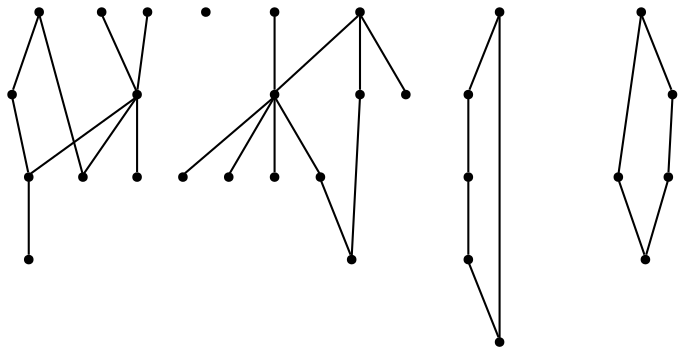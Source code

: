 graph {
  node [shape=point,comment="{\"directed\":false,\"doi\":\"10.1007/11618058_30\",\"figure\":\"1 (2)\"}"]

  v0 [pos="1396.7608466569766,1299.6121851603193"]
  v1 [pos="1383.5084120639533,1350.2371597290041"]
  v2 [pos="1319.1214162427325,1378.612149556478"]
  v3 [pos="1352.376567042151,1106.5486081441245"]
  v4 [pos="1333.4355514171511,1106.5486081441245"]
  v5 [pos="1291.8652934229651,1106.5486081441245"]
  v6 [pos="1322.9971066497092,1223.4871355692549"]
  v7 [pos="1310.8063090479652,1106.5486081441245"]
  v8 [pos="1243.6073582848837,1299.1121419270835"]
  v9 [pos="771.2695289789244,1363.362134297689"]
  v10 [pos="625.6174009811047,1350.2371597290041"]
  v11 [pos="561.2304369549419,1378.612149556478"]
  v12 [pos="638.8698832667151,1299.6121851603193"]
  v13 [pos="565.2311932231105,1223.4871355692549"]
  v14 [pos="561.3554551235464,1053.487154642741"]
  v15 [pos="554.7906976744187,1102.7986335754395"]
  v16 [pos="577.4198923510173,1102.7986335754395"]
  v17 [pos="596.3609556686047,1102.7986335754395"]
  v18 [pos="535.8496820494186,1102.7986335754397"]
  v19 [pos="534.9755325672238,1488.112144470215"]
  v20 [pos="485.8414210119913,1299.1121419270835"]
  v21 [pos="346.8770257994186,1235.0485928853354"]
  v22 [pos="269.0510855741279,1267.6121203104658"]
  v23 [pos="1544.2258175872093,1306.737149556478"]
  v24 [pos="1529.160460574128,1363.362134297689"]
  v25 [pos="1319.2464344113373,1053.4871546427412"]
  v26 [pos="1292.866551598837,1488.112144470215"]
  v27 [pos="1110.4565543241279,1235.0485928853354"]
  v28 [pos="1026.9420648619189,1267.6121203104658"]
  v29 [pos="786.3973155886628,1306.737149556478"]

  v1 -- v2 [id="-2",pos="1383.5084120639533,1350.2371597290041 1379.2645287456078,1358.6274697710571 1374.0166897704437,1366.162292595699 1369.3339207848837,1371.0195032755537 1360.4784165129654,1381.4802694233333 1335.975740855543,1379.6474190069516 1319.1214162427325,1378.612149556478"]
  v1 -- v0 [id="-3",pos="1383.5084120639533,1350.2371597290041 1389.645627004763,1339.8553654961297 1394.3297557940432,1328.1730993524238 1395.2053052325582,1319.5360946655276 1395.502803202228,1312.309797900162 1395.8865155961334,1305.6251908358008 1396.7608466569766,1299.6121851603193"]
  v22 -- v14 [id="-6",pos="269.0510855741279,1267.6121203104658 270.07940134447676,1261.2486648559573 270.07940134447676,1261.2486648559573 270.07940134447676,1261.2486648559573 270.24610283430235,1255.61944325765 270.24610283430235,1255.61944325765 270.24610283430235,1255.61944325765 270.5003043241279,1250.0778325398765 270.5003043241279,1250.0778325398765 270.5003043241279,1250.0778325398765 270.8337073037791,1244.4528071085615 270.8337073037791,1244.4528071085615 270.8337073037791,1244.4528071085615 271.0879405886628,1238.8235855102541 271.0879405886628,1238.8235855102541 271.0879405886628,1238.8235855102541 271.4213117732558,1233.2819747924807 271.4213117732558,1233.2819747924807 271.4213117732558,1233.2819747924807 271.75887990552326,1227.6527531941733 271.75887990552326,1227.6527531941733 271.75887990552326,1227.6527531941733 272.0964480377907,1222.1944300333662 272.0964480377907,1222.1944300333662 272.0964480377907,1222.1944300333662 272.5131858648256,1216.6528193155928 272.5131858648256,1216.6528193155928 272.5131858648256,1216.6528193155928 272.9340888444767,1211.1902999877932 272.9340888444767,1211.1902999877932 272.9340888444767,1211.1902999877932 273.43835846656975,1205.8152643839521 273.43835846656975,1205.8152643839521 273.43835846656975,1205.8152643839521 273.9426280886628,1200.5277125040693 273.9426280886628,1200.5277125040693 273.9426280886628,1200.5277125040693 274.4468977107558,1195.3193791707358 274.4468977107558,1195.3193791707358 274.4468977107558,1195.3193791707358 275.03450218023255,1190.1944605509443 275.03450218023255,1190.1944605509443 275.03450218023255,1190.1944605509443 275.6221066497093,1185.0736109415693 275.6221066497093,1185.0736109415693 275.6221066497093,1185.0736109415693 276.20971111918607,1180.2027511596682 276.20971111918607,1180.2027511596682 276.20971111918607,1180.2027511596682 276.96818223110466,1175.331891377767 276.96818223110466,1175.331891377767 276.96818223110466,1175.331891377767 277.6391533430232,1170.627733866374 277.6391533430232,1170.627733866374 277.6391533430232,1170.627733866374 278.4767941497093,1166.0069910685224 278.4767941497093,1166.0069910685224 278.4767941497093,1166.0069910685224 279.3186319040698,1161.5568923950198 279.3186319040698,1161.5568923950198 279.3186319040698,1161.5568923950198 280.16043786337207,1157.1903355916343 280.16043786337207,1157.1903355916343 280.16043786337207,1157.1903355916343 281.16897710755813,1152.9902267456057 281.16897710755813,1152.9902267456057 281.16897710755813,1152.9902267456057 282.1733194040698,1148.8736597696943 282.1733194040698,1148.8736597696943 282.1733194040698,1148.8736597696943 283.18182685319766,1145.0111516316733 283.18182685319766,1145.0111516316733 283.18182685319766,1145.0111516316733 284.3570675872093,1141.2319310506186 284.3570675872093,1141.2319310506186 284.3570675872093,1141.2319310506186 285.61980832122094,1137.5361251831057 285.61980832122094,1137.5361251831057 285.61980832122094,1137.5361251831057 286.87835210755816,1134.0943781534834 286.87835210755816,1134.0943781534834 286.87835210755816,1134.0943781534834 288.30779433139537,1130.7319768269858 288.30779433139537,1130.7319768269858 288.30779433139537,1130.7319768269858 289.7372365552325,1127.5402196248374 289.7372365552325,1127.5402196248374 289.7372365552325,1127.5402196248374 291.3291833212209,1124.4360733032229 291.3291833212209,1124.4360733032229 291.3291833212209,1124.4360733032229 293.01282703488374,1121.494433085124 293.01282703488374,1121.494433085124 293.01282703488374,1121.494433085124 295.19657521802327,1118.0528132120771 295.19657521802327,1118.0528132120771 295.19657521802327,1118.0528132120771 297.5470248909884,1114.8610560099287 297.5470248909884,1114.8610560099287 297.5470248909884,1114.8610560099287 299.9849745639535,1111.7527135213218 299.9849745639535,1111.7527135213218 299.9849745639535,1111.7527135213218 302.5854605741279,1108.8985570271811 302.5854605741279,1108.8985570271811 302.5854605741279,1108.8985570271811 305.36097837936046,1106.2069066365561 305.36097837936046,1106.2069066365561 305.36097837936046,1106.2069066365561 308.29900072674417,1103.6902236938479 308.29900072674417,1103.6902236938479 308.29900072674417,1103.6902236938479 311.3245866642442,1101.3360468546553 311.3245866642442,1101.3360468546553 311.3245866642442,1101.3360468546553 314.43347565406975,1099.0694808959963 314.43347565406975,1099.0694808959963 314.43347565406975,1099.0694808959963 317.70909792877904,1097.0527776082358 317.70909792877904,1097.0527776082358 317.70909792877904,1097.0527776082358 321.0680550508721,1095.1235580444338 321.0680550508721,1095.1235580444338 321.0680550508721,1095.1235580444338 324.597878815407,1093.2735570271811 324.597878815407,1093.2735570271811 324.597878815407,1093.2735570271811 328.1235374273256,1091.5944544474287 328.1235374273256,1091.5944544474287 328.1235374273256,1091.5944544474287 331.82006268168607,1090.0819269816084 331.82006268168607,1090.0819269816084 331.82006268168607,1090.0819269816084 335.5999227834302,1088.5735956827803 335.5999227834302,1088.5735956827803 335.5999227834302,1088.5735956827803 339.3797828851744,1087.2277704874678 339.3797828851744,1087.2277704874678 339.3797828851744,1087.2277704874678 343.3305414244186,1085.8861414591474 343.3305414244186,1085.8861414591474 343.3305414244186,1085.8861414591474 347.27710301598836,1084.706891377767 347.27710301598836,1084.706891377767 347.27710301598836,1084.706891377767 351.30699945494183,1083.5319646199546 351.30699945494183,1083.5319646199546 351.30699945494183,1083.5319646199546 359.54188771802325,1081.5152613321943 359.54188771802325,1081.5152613321943 359.54188771802325,1081.5152613321943 363.6593159520349,1080.5111058553061 363.6593159520349,1080.5111058553061 363.6593159520349,1080.5111058553061 367.85591388081394,1079.5861689249678 367.85591388081394,1079.5861689249678 367.85591388081394,1079.5861689249678 372.0567087572674,1078.6611048380537 372.0567087572674,1078.6611048380537 372.0567087572674,1078.6611048380537 376.25750363372094,1077.8194554646811 376.25750363372094,1077.8194554646811 376.25750363372094,1077.8194554646811 380.5416333575581,1076.8985875447593 380.5416333575581,1076.8985875447593 380.5416333575581,1076.8985875447593 384.7423964389535,1076.056938171387 384.7423964389535,1076.056938171387 384.7423964389535,1076.056938171387 389.0265261627907,1075.2194849650068 389.0265261627907,1075.2194849650068 389.0265261627907,1075.2194849650068 393.2273210392442,1074.3778355916343 393.2273210392442,1074.3778355916343 393.2273210392442,1074.3778355916343 397.42808412063954,1073.6236699422202 397.42808412063954,1073.6236699422202 397.42808412063954,1073.6236699422202 401.71221384447676,1072.7818934122724 401.71221384447676,1072.7818934122724 401.71221384447676,1072.7818934122724 405.90884356831396,1071.944440205892 405.90884356831396,1071.944440205892 405.90884356831396,1071.944440205892 410.1096066497093,1071.1027908325198 410.1096066497093,1071.1027908325198 410.1096066497093,1071.1027908325198 414.22706667877907,1070.1777267456057 414.22706667877907,1070.1777267456057 414.22706667877907,1070.1777267456057 418.4278297601744,1069.3402735392256 418.4278297601744,1069.3402735392256 418.4278297601744,1069.3402735392256 422.54109284156976,1068.498624165853 422.54109284156976,1068.498624165853 422.54109284156976,1068.498624165853 426.6585210755814,1067.573560078939 426.6585210755814,1067.573560078939 426.6585210755814,1067.573560078939 430.77594930959305,1066.7361068725588 430.77594930959305,1066.7361068725588 430.77594930959305,1066.7361068725588 434.80587754360465,1065.8944574991865 434.80587754360465,1065.8944574991865 434.80587754360465,1065.8944574991865 438.9233057776163,1064.9735895792646 438.9233057776163,1064.9735895792646 438.9233057776163,1064.9735895792646 442.9573991642442,1064.131940205892 442.9573991642442,1064.131940205892 442.9573991642442,1064.131940205892 447.07066224563954,1063.2902908325198 447.07066224563954,1063.2902908325198 447.07066224563954,1063.2902908325198 451.1047556322674,1062.5361251831057 451.1047556322674,1062.5361251831057 451.1047556322674,1062.5361251831057 459.3354469476744,1061.0235977172854 459.3354469476744,1061.0235977172854 459.3354469476744,1061.0235977172854 463.1153070494186,1060.4361343383791 463.1153070494186,1060.4361343383791 463.1153070494186,1060.4361343383791 466.97853379360464,1059.8485438028974 466.97853379360464,1059.8485438028974 466.97853379360464,1059.8485438028974 470.84592569040694,1059.3444951375327 470.84592569040694,1059.3444951375327 470.84592569040694,1059.3444951375327 474.7091206395349,1058.9236068725588 474.7091206395349,1058.9236068725588 474.7091206395349,1058.9236068725588 478.5723473837209,1058.4194310506186 478.5723473837209,1058.4194310506186 478.5723473837209,1058.4194310506186 482.5189089752907,1058.0861536661787 482.5189089752907,1058.0861536661787 482.5189089752907,1058.0861536661787 486.5530023619186,1057.7485529581709 486.5530023619186,1057.7485529581709 486.5530023619186,1057.7485529581709 490.49956395348835,1057.4110794067385 490.49956395348835,1057.4110794067385 490.49956395348835,1057.4110794067385 494.5336573401163,1057.0778020222983 494.5336573401163,1057.0778020222983 494.5336573401163,1057.0778020222983 498.6469204215116,1056.8236160278323 498.6469204215116,1056.8236160278323 498.6469204215116,1056.8236160278323 502.76434865552324,1056.5736262003584 502.76434865552324,1056.5736262003584 502.76434865552324,1056.5736262003584 506.8817768895349,1056.4069239298506 506.8817768895349,1056.4069239298506 506.8817768895349,1056.4069239298506 510.9992051235465,1056.1527379353843 510.9992051235465,1056.1527379353843 510.9992051235465,1056.1527379353843 519.3966297238372,1055.8152643839521 519.3966297238372,1055.8152643839521 519.3966297238372,1055.8152643839521 523.6807594476744,1055.7319768269858 523.6807594476744,1055.7319768269858 523.6807594476744,1055.7319768269858 527.8815225290698,1055.565274556478 527.8815225290698,1055.565274556478 527.8815225290698,1055.565274556478 532.165652252907,1055.481986999512 532.165652252907,1055.481986999512 532.165652252907,1055.481986999512 536.4497819767441,1055.3985722859702 536.4497819767441,1055.3985722859702 536.4497819767441,1055.3985722859702 540.7339117005814,1055.311088562012 540.7339117005814,1055.311088562012 540.7339117005814,1055.311088562012 545.0180414244186,1055.311088562012 545.0180414244186,1055.311088562012 545.0180414244186,1055.311088562012 549.3021711482558,1055.2278010050459 549.3021711482558,1055.2278010050459 549.3021711482558,1055.2278010050459 553.6696675145349,1055.2278010050459 553.6696675145349,1055.2278010050459 553.6696675145349,1055.2278010050459 561.3554551235464,1053.487154642741 561.3554551235464,1053.487154642741 561.3554551235464,1053.487154642741"]
  v2 -- v8 [id="-7",pos="1319.1214162427325,1378.612149556478 1315.8486391747347,1376.4839254384553 1312.6940264873847,1375.8983514278652 1310.1104106104651,1375.386060078939 1307.9265988372092,1374.7153091430666 1307.9265988372092,1374.7153091430666 1307.9265988372092,1374.7153091430666 1291.8403343023256,1368.106981913249 1267.0564680232558,1356.636060078939 1258.7841569767443,1340.6986363728843 1252.911491606915,1329.2459411229634 1247.9123306856518,1314.028392621683 1243.6073582848837,1299.1121419270835"]
  v3 -- v6 [id="-8",pos="1352.376567042151,1106.5486081441245 1333.523019622093,1092.673632303874 1334.8024527616278,1090.6819788614912 1342.5371729651163,1069.7569656372073 1351.109629360465,1048.6110814412436 1354.5436228197675,1040.1694107055666 1373.4471838662791,1025.919481913249 1390.054378633721,1012.4193954467776 1404.7821039244186,1006.6861597696943 1424.019004360465,997.9485956827803 1446.3523619186046,988.9110692342124 1445.531413517442,990.6444676717124 1461.4009629360464,1005.0069300333662 1478.9835029069768,1019.169502258301 1453.2245457848837,1053.8777796427412 1445.6897529069768,1068.415336608887 1423.5689135174418,1104.8943964640303 1399.7020167151163,1140.761070251465 1376.1351380813953,1176.3360468546553 1366.950054505814,1190.1569493611655 1357.7900254360466,1203.9985783894858 1348.2466751453487,1217.573560078939 1344.3208757267441,1222.5986607869468 1336.6527979651162,1234.7819137573244 1330.859992732558,1237.1444829305015 1324.3254723837208,1239.827740987142 1323.4378815406976,1223.6485926310224 1322.9971066497092,1223.4871355692549"]
  v4 -- v6 [id="-9",pos="1333.4355514171511,1106.5486081441245 1326.3134265988372,1084.8069636027021 1318.1618095930232,1075.0152715047202 1336.402761627907,1056.6569137573244 1349.2759447674418,1044.0361150105796 1357.390043604651,1030.8069992065432 1368.6587209302324,1018.0235671997073 1380.8026526162791,1007.365303039551 1398.4934229651162,1005.606981913249 1412.0042877906976,993.5819117228193 1430.1076308139534,975.8861668904624 1438.471765988372,981.0610580444338 1459.384011627907,990.8111699422202 1467.6938408430233,995.2111689249678 1468.4648074127906,1005.4485448201499 1472.6573037790697,1012.8986485799155 1476.887191133721,1023.8152949015303 1469.0399164244186,1037.290331522624 1464.2556504360464,1046.7444229125979 1444.3769985465117,1081.7110824584963 1419.7098837209303,1115.3110631306968 1397.3056867732557,1148.7902450561526 1379.314898255814,1175.4528172810874 1360.6864280523255,1202.2861607869468 1343.4582122093022,1229.41946665446 1341.2119549418605,1232.823575337728 1339.1824127906978,1235.9443791707358 1336.6569949127907,1239.1610590616865 1335.6484556686046,1240.3361129760744 1335.6484556686046,1240.3361129760744 1335.6484556686046,1240.3361129760744 1334.6399164244185,1241.3444646199546 1334.6399164244185,1241.3444646199546 1334.6399164244185,1241.3444646199546 1333.7148074127906,1242.352816263835 1333.7148074127906,1242.352816263835 1333.7148074127906,1242.352816263835 1332.7895712209302,1243.190269470215 1332.7895712209302,1243.190269470215 1332.7895712209302,1243.190269470215 1331.8685319767442,1243.7777328491213 1331.8685319767442,1243.7777328491213 1331.8685319767442,1243.7777328491213 1330.6933866279069,1244.2819086710615 1330.6933866279069,1244.2819086710615 1330.6933866279069,1244.2819086710615 1329.6848473837208,1244.2819086710615 1329.6848473837208,1244.2819086710615 1329.6848473837208,1244.2819086710615 1328.7596111918604,1243.6944452921553 1328.7596111918604,1243.6944452921553 1328.7596111918604,1243.6944452921553 1327.917805232558,1242.6028060913088 1327.917805232558,1242.6028060913088 1327.917805232558,1242.6028060913088 1327.1634992732559,1241.0069910685224 1327.1634992732559,1241.0069910685224 1327.1634992732559,1241.0069910685224 1326.4091933139534,1239.0777715047202 1326.4091933139534,1239.0777715047202 1326.4091933139534,1239.0777715047202 1325.734120639535,1236.7235946655276 1325.734120639535,1236.7235946655276 1325.734120639535,1236.7235946655276 1325.1465479651163,1234.2027155558271 1325.1465479651163,1234.2027155558271 1325.1465479651163,1234.2027155558271 1324.558848110465,1231.6861597696943 1324.558848110465,1231.6861597696943 1324.558848110465,1231.6861597696943 1323.9462209302326,1228.9943822224936 1323.5211845930232,1226.2485631306968 1322.9971066497092,1223.4871355692549"]
  v22 -- v19 [id="-11",pos="269.0510855741279,1267.6121203104658 269.491796875,1277.7944056193037 269.491796875,1277.7944056193037 269.491796875,1277.7944056193037 269.4084620276163,1283.1694412231448 269.4084620276163,1283.1694412231448 269.4084620276163,1283.1694412231448 269.2375953851744,1288.5444768269858 269.2375953851744,1288.5444768269858 269.2375953851744,1288.5444768269858 269.1542287427325,1293.8360977172854 269.1542287427325,1293.8360977172854 269.1542287427325,1293.8360977172854 269.07089389534883,1299.0444310506186 269.07089389534883,1299.0444310506186 269.07089389534883,1299.0444310506186 269.07089389534883,1314.1610590616865 269.07089389534883,1314.1610590616865 269.07089389534883,1314.1610590616865 269.1542287427325,1319.0319188435874 269.1542287427325,1319.0319188435874 269.1542287427325,1319.0319188435874 269.2375953851744,1323.7360763549807 269.2375953851744,1323.7360763549807 269.2375953851744,1323.7360763549807 269.3209302325581,1328.3527501424155 269.3209302325581,1328.3527501424155 269.3209302325581,1328.3527501424155 269.491796875,1332.806917826335 269.491796875,1332.806917826335 269.491796875,1332.806917826335 269.7418332122093,1337.1736017862959 269.7418332122093,1337.1736017862959 269.7418332122093,1337.1736017862959 269.996066497093,1341.4569981892905 269.996066497093,1341.4569981892905 269.996066497093,1341.4569981892905 270.24610283430235,1345.5694961547854 270.24610283430235,1345.5694961547854 270.24610283430235,1345.5694961547854 270.6670058139535,1349.5194880167646 270.6670058139535,1349.5194880167646 270.6670058139535,1349.5194880167646 271.0879405886628,1353.3819961547854 271.0879405886628,1353.3819961547854 271.0879405886628,1353.3819961547854 271.5046784156977,1357.1610895792646 271.5046784156977,1357.1610895792646 271.5046784156977,1357.1610895792646 272.0964480377907,1360.7736078898115 272.0964480377907,1360.7736078898115 272.0964480377907,1360.7736078898115 272.68405250726744,1364.2986424764 272.68405250726744,1364.2986424764 272.68405250726744,1364.2986424764 273.35502361918606,1367.6610438028974 273.35502361918606,1367.6610438028974 273.35502361918606,1367.6610438028974 274.10932957848837,1370.936088562012 274.10932957848837,1370.936088562012 274.10932957848837,1370.936088562012 275.2887036700581,1375.2194849650068 275.2887036700581,1375.2194849650068 275.2887036700581,1375.2194849650068 276.6306140988372,1379.24856821696 276.6306140988372,1379.24856821696 276.6306140988372,1379.24856821696 278.0600563226744,1383.198560078939 278.0600563226744,1383.198560078939 278.0600563226744,1383.198560078939 279.6562000363372,1386.8944931030276 279.6562000363372,1386.8944931030276 279.6562000363372,1386.8944931030276 281.4190134447674,1390.5028152465823 281.4190134447674,1390.5028152465823 281.4190134447674,1390.5028152465823 283.3526934956395,1393.9486312866213 283.3526934956395,1393.9486312866213 283.3526934956395,1393.9486312866213 285.45310683139536,1397.2235488891604 285.45310683139536,1397.2235488891604 285.45310683139536,1397.2235488891604 287.63682321947675,1400.4153060913088 287.63682321947675,1400.4153060913088 287.63682321947675,1400.4153060913088 289.9039380450581,1403.4361648559573 289.9039380450581,1403.4361648559573 289.9039380450581,1403.4361648559573 292.337722565407,1406.3778050740561 292.337722565407,1406.3778050740561 292.337722565407,1406.3778050740561 294.8590070857558,1409.1485468546553 294.8590070857558,1409.1485468546553 294.8590070857558,1409.1485468546553 297.4636582485465,1411.9194157918296 297.4636582485465,1411.9194157918296 297.4636582485465,1411.9194157918296 300.15167605377906,1414.606997172038 300.15167605377906,1414.606997172038 300.15167605377906,1414.606997172038 303.00636355377907,1417.127749125163 303.00636355377907,1417.127749125163 303.00636355377907,1417.127749125163 305.86521620639536,1419.6486282348635 305.86521620639536,1419.6486282348635 305.86521620639536,1419.6486282348635 308.8032703488372,1422.0818964640303 308.8032703488372,1422.0818964640303 308.8032703488372,1422.0818964640303 311.7454896438953,1424.4360733032229 311.7454896438953,1424.4360733032229 311.7454896438953,1424.4360733032229 314.8502452761628,1426.7027664184573 314.8502452761628,1426.7027664184573 314.8502452761628,1426.7027664184573 317.87579941860463,1428.9694595336916 317.87579941860463,1428.9694595336916 317.87579941860463,1428.9694595336916 320.9847202034884,1431.236152648926 320.9847202034884,1431.236152648926 320.9847202034884,1431.236152648926 324.1769758357558,1433.4194310506186 324.1769758357558,1433.4194310506186 324.1769758357558,1433.4194310506186 327.28586482558137,1435.602836608887 327.28586482558137,1435.602836608887 327.28586482558137,1435.602836608887 330.39062045784885,1437.7028274536135 330.39062045784885,1437.7028274536135 330.39062045784885,1437.7028274536135 333.58287609011626,1439.80281829834 333.58287609011626,1439.80281829834 333.58287609011626,1439.80281829834 336.691796875,1441.9028091430666 336.691796875,1441.9028091430666 336.691796875,1441.9028091430666 339.80071765988373,1443.9193852742515 339.80071765988373,1443.9193852742515 339.80071765988373,1443.9193852742515 342.9096066497093,1445.936088562012 342.9096066497093,1445.936088562012 342.9096066497093,1445.936088562012 345.93102743459303,1447.9527918497724 345.93102743459303,1447.9527918497724 345.93102743459303,1447.9527918497724 348.95658157703485,1449.9652989705405 348.95658157703485,1449.9652989705405 348.95658157703485,1449.9652989705405 351.98213571947673,1451.8985875447593 351.98213571947673,1451.8985875447593 351.98213571947673,1451.8985875447593 354.9201898619186,1453.8278071085615 354.9201898619186,1453.8278071085615 354.9201898619186,1453.8278071085615 357.86240915697675,1455.7610956827803 357.86240915697675,1455.7610956827803 357.86240915697675,1455.7610956827803 363.5717841569767,1459.4569015502932 363.5717841569767,1459.4569015502932 363.5717841569767,1459.4569015502932 366.3473019622093,1461.2194188435874 366.3473019622093,1461.2194188435874 366.3473019622093,1461.2194188435874 369.1186546148256,1462.986132303874 369.1186546148256,1462.986132303874 369.1186546148256,1462.986132303874 371.89000726744183,1464.6652348836265 371.89000726744183,1464.6652348836265 371.89000726744183,1464.6652348836265 374.5780250726744,1466.261049906413 374.5780250726744,1466.261049906413 374.5780250726744,1466.261049906413 377.2660110828488,1467.7735773722334 377.2660110828488,1467.7735773722334 377.2660110828488,1467.7735773722334 379.95399709302325,1469.1986211140952 379.95399709302325,1469.1986211140952 379.95399709302325,1469.1986211140952 382.97958303052326,1470.627733866374 382.97958303052326,1470.627733866374 382.97958303052326,1470.627733866374 385.91760537790697,1471.9694900512698 385.91760537790697,1471.9694900512698 385.91760537790697,1471.9694900512698 388.943191315407,1473.1486129760744 388.943191315407,1473.1486129760744 388.943191315407,1473.1486129760744 391.9645803052326,1474.2402521769209 391.9645803052326,1474.2402521769209 391.9645803052326,1474.2402521769209 394.9067996002907,1475.1611200968428 394.9067996002907,1475.1611200968428 394.9067996002907,1475.1611200968428 397.9281885901163,1475.919481913249 397.9281885901163,1475.919481913249 397.9281885901163,1475.919481913249 400.8704078851744,1476.673647562663 400.8704078851744,1476.673647562663 400.8704078851744,1476.673647562663 403.8959620276163,1477.177823384603 403.8959620276163,1477.177823384603 403.8959620276163,1477.177823384603 406.83401617005813,1477.6819992065432 406.83401617005813,1477.6819992065432 406.83401617005813,1477.6819992065432 412.71425781249997,1478.3527501424155 412.71425781249997,1478.3527501424155 412.71425781249997,1478.3527501424155 415.73984375,1478.5236485799155 415.73984375,1478.5236485799155 415.73984375,1478.5236485799155 418.67786609738374,1478.6902236938479 418.67786609738374,1478.6902236938479 418.67786609738374,1478.6902236938479 421.62008539244187,1478.7736384073896 421.62008539244187,1478.7736384073896 421.62008539244187,1478.7736384073896 427.50035882994183,1478.7736384073896 427.50035882994183,1478.7736384073896 427.50035882994183,1478.7736384073896 436.31865461482556,1478.5236485799155 436.31865461482556,1478.5236485799155 436.31865461482556,1478.5236485799155 439.26087390988374,1478.3527501424155 439.26087390988374,1478.3527501424155 439.26087390988374,1478.3527501424155 442.1989280523256,1478.2694625854494 442.1989280523256,1478.2694625854494 442.1989280523256,1478.2694625854494 445.22448219476746,1478.1860478719077 445.22448219476746,1478.1860478719077 445.22448219476746,1478.1860478719077 448.1625363372093,1478.1027603149416 448.1625363372093,1478.1027603149416 448.1625363372093,1478.1027603149416 451.1880904796512,1478.0194727579756 451.1880904796512,1478.0194727579756 451.1880904796512,1478.0194727579756 457.3184002543605,1478.0194727579756 457.3184002543605,1478.0194727579756 457.3184002543605,1478.0194727579756 460.4273210392442,1478.1027603149416 460.4273210392442,1478.1027603149416 460.4273210392442,1478.1027603149416 463.53621002906976,1478.1860478719077 463.53621002906976,1478.1860478719077 463.53621002906976,1478.1860478719077 466.6451308139535,1478.3527501424155 466.6451308139535,1478.3527501424155 466.6451308139535,1478.3527501424155 469.83738644622093,1478.5236485799155 469.83738644622093,1478.5236485799155 469.83738644622093,1478.5236485799155 473.0296420784884,1478.7736384073896 473.0296420784884,1478.7736384073896 473.0296420784884,1478.7736384073896 476.22192950581393,1479.0278244018557 476.22192950581393,1479.0278244018557 476.22192950581393,1479.0278244018557 479.4975199854651,1479.3611017862959 479.4975199854651,1479.3611017862959 479.4975199854651,1479.3611017862959 482.85647710755813,1479.698575337728 482.85647710755813,1479.698575337728 482.85647710755813,1479.698575337728 486.2154342296512,1480.1194636027021 486.2154342296512,1480.1194636027021 486.2154342296512,1480.1194636027021 489.57855650436045,1480.5361557006838 489.57855650436045,1480.5361557006838 489.57855650436045,1480.5361557006838 492.6833121366279,1480.9569168090823 492.6833121366279,1480.9569168090823 492.6833121366279,1480.9569168090823 495.79223292151164,1481.2943903605146 495.79223292151164,1481.2943903605146 495.79223292151164,1481.2943903605146 502.1767441860465,1482.1319707234702 502.1767441860465,1482.1319707234702 502.1767441860465,1482.1319707234702 505.4523664607558,1482.5527318318686 505.4523664607558,1482.5527318318686 505.4523664607558,1482.5527318318686 508.81132358284884,1483.0569076538088 508.81132358284884,1483.0569076538088 508.81132358284884,1483.0569076538088 512.1744458575581,1483.561083475749 512.1744458575581,1483.561083475749 512.1744458575581,1483.561083475749 515.6167378270349,1484.065259297689 515.6167378270349,1484.065259297689 515.6167378270349,1484.065259297689 519.0632267441861,1484.5694351196291 519.0632267441861,1484.5694351196291 519.0632267441861,1484.5694351196291 522.5888853561047,1485.0736109415693 522.5888853561047,1485.0736109415693 522.5888853561047,1485.0736109415693 526.2020439680233,1485.6610743204756 526.2020439680233,1485.6610743204756 526.2020439680233,1485.6610743204756 534.9755325672238,1488.112144470215 534.9755325672238,1488.112144470215 534.9755325672238,1488.112144470215"]
  v19 -- v9 [id="-14",pos="534.9755325672238,1488.112144470215 540.988144985465,1487.92776743571 540.988144985465,1487.92776743571 540.988144985465,1487.92776743571 544.7680050872093,1488.5986455281577 544.7680050872093,1488.5986455281577 544.7680050872093,1488.5986455281577 548.5478651889534,1489.186108907064 548.5478651889534,1489.186108907064 548.5478651889534,1489.186108907064 552.3277252906977,1489.7777684529624 552.3277252906977,1489.7777684529624 552.3277252906977,1489.7777684529624 556.1075853924418,1490.4486465454104 556.1075853924418,1490.4486465454104 556.1075853924418,1490.4486465454104 559.8875090843023,1491.0361099243166 559.8875090843023,1491.0361099243166 559.8875090843023,1491.0361099243166 563.7506722383721,1491.7069880167646 563.7506722383721,1491.7069880167646 563.7506722383721,1491.7069880167646 567.5305959302325,1492.2944513956709 567.5305959302325,1492.2944513956709 567.5305959302325,1492.2944513956709 571.2270893895349,1492.8819147745771 571.2270893895349,1492.8819147745771 571.2270893895349,1492.8819147745771 575.0069494912791,1493.4735743204756 575.0069494912791,1493.4735743204756 575.0069494912791,1493.4735743204756 578.7035065406976,1494.0611648559573 578.7035065406976,1494.0611648559573 578.7035065406976,1494.0611648559573 582.3166333575581,1494.6486282348635 582.3166333575581,1494.6486282348635 582.3166333575581,1494.6486282348635 585.9256268168605,1495.1528040568037 585.9256268168605,1495.1528040568037 585.9256268168605,1495.1528040568037 589.4554505813953,1495.6569798787436 589.4554505813953,1495.6569798787436 589.4554505813953,1495.6569798787436 592.9852743459302,1496.1611557006838 592.9852743459302,1496.1611557006838 592.9852743459302,1496.1611557006838 596.3442314680233,1496.6611353556318 596.3442314680233,1496.6611353556318 596.3442314680233,1496.6611353556318 599.7031885901163,1497.0818964640303 599.7031885901163,1497.0818964640303 599.7031885901163,1497.0818964640303 602.8954760174419,1497.5027847290041 602.8954760174419,1497.5027847290041 602.8954760174419,1497.5027847290041 606.0877634447675,1497.8402582804365 606.0877634447675,1497.8402582804365 606.0877634447675,1497.8402582804365 609.1966206395349,1498.1736628214521 609.1966206395349,1498.1736628214521 609.1966206395349,1498.1736628214521 612.1346747819767,1498.5111363728843 612.1346747819767,1498.5111363728843 612.1346747819767,1498.5111363728843 615.076925872093,1498.7611262003584 615.076925872093,1498.7611262003584 615.076925872093,1498.7611262003584 617.8482467296511,1499.0153121948244 617.8482467296511,1499.0153121948244 617.8482467296511,1499.0153121948244 620.5362645348837,1499.1818873087568 620.5362645348837,1499.1818873087568 620.5362645348837,1499.1818873087568 623.1409156976744,1499.3485895792646 623.1409156976744,1499.3485895792646 623.1409156976744,1499.3485895792646 625.6622002180233,1499.4360733032229 625.6622002180233,1499.4360733032229 625.6622002180233,1499.4360733032229 629.3545603197674,1499.5194880167646 629.3545603197674,1499.5194880167646 629.3545603197674,1499.5194880167646 635.9933048691861,1499.5194880167646 635.9933048691861,1499.5194880167646 635.9933048691861,1499.5194880167646 639.1022256540698,1499.3485895792646 639.1022256540698,1499.3485895792646 639.1022256540698,1499.3485895792646 641.9569131540698,1499.1818873087568 641.9569131540698,1499.1818873087568 641.9569131540698,1499.1818873087568 644.5615643168604,1498.9318974812827 644.5615643168604,1498.9318974812827 644.5615643168604,1498.9318974812827 647.1662154796511,1498.5944239298506 647.1662154796511,1498.5944239298506 647.1662154796511,1498.5944239298506 649.5166333575581,1498.2569503784182 649.5166333575581,1498.2569503784182 649.5166333575581,1498.2569503784182 651.7837481831396,1497.8402582804365 651.7837481831396,1497.8402582804365 651.7837481831396,1497.8402582804365 653.9674963662791,1497.419497172038 653.9674963662791,1497.419497172038 653.9674963662791,1497.419497172038 655.9845112645348,1496.9153213500979 655.9845112645348,1496.9153213500979 655.9845112645348,1496.9153213500979 658.001589752907,1496.4111455281577 658.001589752907,1496.4111455281577 658.001589752907,1496.4111455281577 660.0186046511628,1495.9069697062178 660.0186046511628,1495.9069697062178 660.0186046511628,1495.9069697062178 661.8647529069767,1495.3193791707358 661.8647529069767,1495.3193791707358 661.8647529069767,1495.3193791707358 663.798464752907,1494.8153305053713 663.798464752907,1494.8153305053713 663.798464752907,1494.8153305053713 665.7279796511627,1494.2277399698896 665.7279796511627,1494.2277399698896 665.7279796511627,1494.2277399698896 667.661691497093,1493.7235641479494 667.661691497093,1493.7235641479494 667.661691497093,1493.7235641479494 669.5954033430232,1493.1361007690432 669.5954033430232,1493.1361007690432 669.5954033430232,1493.1361007690432 671.524918241279,1492.548637390137 671.524918241279,1492.548637390137 671.524918241279,1492.548637390137 673.5419331395349,1491.9610468546553 673.5419331395349,1491.9610468546553 673.5419331395349,1491.9610468546553 675.559011627907,1491.373583475749 675.559011627907,1491.373583475749 675.559011627907,1491.373583475749 677.6593931686047,1490.6986363728843 677.6593931686047,1490.6986363728843 677.6593931686047,1490.6986363728843 679.7597747093023,1490.1110458374026 679.7597747093023,1490.1110458374026 679.7597747093023,1490.1110458374026 681.8560228924418,1489.4402949015303 681.8560228924418,1489.4402949015303 681.8560228924418,1489.4402949015303 684.0439044331396,1488.7694168090823 684.0439044331396,1488.7694168090823 684.0439044331396,1488.7694168090823 686.140152616279,1488.0944697062178 686.140152616279,1488.0944697062178 686.140152616279,1488.0944697062178 688.4114007994186,1487.256889343262 688.4114007994186,1487.256889343262 688.4114007994186,1487.256889343262 690.5951489825582,1486.4986546834311 690.5951489825582,1486.4986546834311 690.5951489825582,1486.4986546834311 692.8622002180232,1485.6610743204756 692.8622002180232,1485.6610743204756 692.8622002180232,1485.6610743204756 694.962581758721,1484.9069086710615 694.962581758721,1484.9069086710615 694.962581758721,1484.9069086710615 697.1463299418605,1484.1485468546553 697.1463299418605,1484.1485468546553 697.1463299418605,1484.1485468546553 699.2467114825581,1483.561083475749 699.2467114825581,1483.561083475749 699.2467114825581,1483.561083475749 701.2637899709302,1482.8903325398765 701.2637899709302,1482.8903325398765 701.2637899709302,1482.8903325398765 703.3641715116279,1482.3861567179365 703.3641715116279,1482.3861567179365 703.3641715116279,1482.3861567179365 705.3770530523256,1481.8819808959963 705.3770530523256,1481.8819808959963 705.3770530523256,1481.8819808959963 707.3940679505814,1481.3778050740561 707.3940679505814,1481.3778050740561 707.3940679505814,1481.3778050740561 709.4111464389534,1480.8736292521162 709.4111464389534,1480.8736292521162 709.4111464389534,1480.8736292521162 711.4281613372093,1480.369453430176 711.4281613372093,1480.369453430176 711.4281613372093,1480.369453430176 713.441042877907,1479.7819900512698 713.441042877907,1479.7819900512698 713.441042877907,1479.7819900512698 715.3747547238372,1479.1111119588218 715.3747547238372,1479.1111119588218 715.3747547238372,1479.1111119588218 717.391769622093,1478.3527501424155 717.391769622093,1478.3527501424155 717.391769622093,1478.3527501424155 719.4088481104651,1477.5152969360354 719.4088481104651,1477.5152969360354 719.4088481104651,1477.5152969360354 721.3383630087209,1476.423657735189 721.3383630087209,1476.423657735189 721.3383630087209,1476.423657735189 723.3553779069767,1475.1611200968428 723.3553779069767,1475.1611200968428 723.3553779069767,1475.1611200968428 725.3724563953489,1473.6485926310224 725.3724563953489,1473.6485926310224 725.3724563953489,1473.6485926310224 727.3852743459303,1471.802787780762 727.3852743459303,1471.802787780762 727.3852743459303,1471.802787780762 729.3189861918604,1469.7860844930015 729.3189861918604,1469.7860844930015 729.3189861918604,1469.7860844930015 731.3360646802325,1467.436103820801 731.3360646802325,1467.436103820801 731.3360646802325,1467.436103820801 733.2655795784883,1464.6652348836265 733.2655795784883,1464.6652348836265 733.2655795784883,1464.6652348836265 735.2825944767442,1461.6403071085615 735.2825944767442,1461.6403071085615 735.2825944767442,1461.6403071085615 736.4578034156976,1459.623603820801 736.4578034156976,1459.623603820801 736.4578034156976,1459.623603820801 737.6372093023256,1457.5236129760744 737.6372093023256,1457.5236129760744 737.6372093023256,1457.5236129760744 739.9876271802325,1452.9902267456057 739.9876271802325,1452.9902267456057 739.9876271802325,1452.9902267456057 741.1628361191861,1450.4694747924807 741.1628361191861,1450.4694747924807 741.1628361191861,1450.4694747924807 742.3381086482558,1447.9527918497724 742.3381086482558,1447.9527918497724 742.3381086482558,1447.9527918497724 743.5174509447675,1445.3486251831057 743.5174509447675,1445.3486251831057 743.5174509447675,1445.3486251831057 744.6926598837209,1442.6610438028974 744.6926598837209,1442.6610438028974 744.6926598837209,1442.6610438028974 745.7845657703489,1439.8861058553061 745.7845657703489,1439.8861058553061 745.7845657703489,1439.8861058553061 748.1349836482558,1434.177792867025 748.1349836482558,1434.177792867025 748.1349836482558,1434.177792867025 749.3101925872093,1431.1527379353843 749.3101925872093,1431.1527379353843 749.3101925872093,1431.1527379353843 750.4895984738372,1428.2152938842776 750.4895984738372,1428.2152938842776 750.4895984738372,1428.2152938842776 751.6648074127907,1425.1069513956709 751.6648074127907,1425.1069513956709 751.6648074127907,1425.1069513956709 754.0152252906977,1418.8902664184573 754.0152252906977,1418.8902664184573 754.0152252906977,1418.8902664184573 755.1904978197674,1415.6986363728843 755.1904978197674,1415.6986363728843 755.1904978197674,1415.6986363728843 756.3698401162791,1412.4235916137698 756.3698401162791,1412.4235916137698 756.3698401162791,1412.4235916137698 757.5450490552325,1409.1485468546553 757.5450490552325,1409.1485468546553 757.5450490552325,1409.1485468546553 758.6369549418605,1405.8736292521162 758.6369549418605,1405.8736292521162 758.6369549418605,1405.8736292521162 759.812163880814,1402.5985844930015 759.812163880814,1402.5985844930015 759.812163880814,1402.5985844930015 762.1625817587209,1395.8777236938479 762.1625817587209,1395.8777236938479 762.1625817587209,1395.8777236938479 763.3419876453488,1392.436103820801 763.3419876453488,1392.436103820801 763.3419876453488,1392.436103820801 764.4338299418605,1389.0777715047202 764.4338299418605,1389.0777715047202 764.4338299418605,1389.0777715047202 765.6091024709302,1385.6319554646811 765.6091024709302,1385.6319554646811 765.6091024709302,1385.6319554646811 766.7009447674418,1382.1069208780928 766.7009447674418,1382.1069208780928 766.7009447674418,1382.1069208780928 767.8761537063954,1378.6611048380537 767.8761537063954,1378.6611048380537 767.8761537063954,1378.6611048380537 768.9680595930232,1375.136070251465 768.9680595930232,1375.136070251465 768.9680595930232,1375.136070251465 770.0599018895349,1371.5235519409182 770.0599018895349,1371.5235519409182 770.0599018895349,1371.5235519409182 771.2695289789244,1363.362134297689 771.2695289789244,1363.362134297689 771.2695289789244,1363.362134297689"]
  v6 -- v0 [id="-19",pos="1322.9971066497092,1223.4871355692549 1401.4479856654957,1228.8500131454011 1399.542303260694,1243.9544534306592 1396.7608466569766,1299.6121851603193"]
  v6 -- v7 [id="-21",pos="1322.9971066497092,1223.4871355692549 1323.4212209302325,1227.4693934122724 1324.1296148255815,1231.6986211140952 1324.6422783430232,1235.6319554646811 1325.1465479651163,1238.5735956827803 1325.1465479651163,1238.5735956827803 1325.1465479651163,1238.5735956827803 1325.734120639535,1241.261049906413 1325.734120639535,1241.261049906413 1325.734120639535,1241.261049906413 1326.238390261628,1243.6944452921553 1326.238390261628,1243.6944452921553 1326.238390261628,1243.6944452921553 1326.9134629360465,1245.627733866374 1326.9134629360465,1245.627733866374 1326.9134629360465,1245.627733866374 1327.5844658430233,1247.2235488891604 1327.5844658430233,1247.2235488891604 1327.5844658430233,1247.2235488891604 1328.3387718023255,1248.2319005330405 1328.3387718023255,1248.2319005330405 1328.3387718023255,1248.2319005330405 1329.180577761628,1248.8194910685224 1329.180577761628,1248.8194910685224 1329.180577761628,1248.8194910685224 1331.1767986918605,1249.127718607585 1333.464643895349,1247.1486536661787 1334.977452761628,1246.0486221313479 1337.265425145349,1244.3693923950198 1338.7990915697674,1242.7944310506186 1340.6035247093023,1240.5861028035483 1363.3536518895348,1209.623603820801 1383.8949127906976,1175.7736333211265 1405.8739462209303,1144.0860875447593 1430.215988372093,1105.8527755737307 1464.6140443313952,1060.7860692342124 1482.4841388081395,1019.2819086710615 1487.0599563953488,1006.6277949015303 1487.5058502906977,997.6486333211265 1474.753488372093,990.8111699422202 1464.0182049418604,985.1319758097334 1463.6389534883722,983.5985946655276 1455.687390988372,975.7778294881186 1446.8650254360464,969.544486999512 1420.8809593023257,977.3485946655276 1411.920984738372,981.236152648926 1397.7308502906976,986.2069574991865 1377.0477834302326,999.2402521769209 1366.1415697674418,1009.5403162638349 1352.7765806686045,1023.7069574991865 1341.4953125,1041.6486231486006 1328.8430414244185,1056.8236160278323 1322.7544149709302,1064.2860539754233 1318.4535610465116,1069.8319880167646 1315.9905886627907,1079.3319829305015 1313.7693859011629,1088.2694371541343 1312.3149527616279,1097.47366587321 1310.8063090479652,1106.5486081441245"]
  v6 -- v8 [id="-26",pos="1322.9971066497092,1223.4871355692549 1303.0299055232558,1224.0319697062178 1284.2513626453488,1219.9652481079104 1261.0553415697675,1229.3319829305015 1239.2763626453489,1237.4360529581709 1232.1541424418604,1245.127754211426 1236.7758720930233,1268.9735539754233 1238.6406360859364,1277.9398778340674 1241.0168489504022,1288.4317723507227 1243.6073582848837,1299.1121419270835"]
  v8 -- v27 [id="-27",pos="1243.6073582848837,1299.1121419270835 1261.972183866279,1307.3694992065432 1288.8439680232557,1322.63604482015 1307.9265988372092,1325.5818812052412 1319.2787063953488,1326.6028213500979 1328.9472020348837,1318.7528101603193 1337.1612645348837,1311.8902969360354 1345.2918968023255,1304.8819351196291 1345.3002906976744,1299.127718607585 1344.7209847383722,1289.048652648926 1341.9329396802325,1275.123608907064 1351.7681686046512,1243.7528101603193 1357.4900072674418,1230.3403345743818 1367.7336119186045,1208.4318923950198 1386.424527616279,1193.4027481079104 1400.0770712209303,1173.8194910685224 1419.1640261627906,1146.5819168090823 1436.0087936046511,1116.7611567179365 1453.1661700581394,1088.2361221313479 1467.9522710755814,1062.2944005330405 1487.180777616279,1033.5652796427412 1498.191151889535,1006.0110855102541 1503.8797965116278,990.2568944295249 1497.328488372093,980.6444931030276 1486.4306686046511,969.6486282348635 1473.4782521802326,956.5818913777671 1431.0370639534883,960.6361516316733 1413.6003997093023,959.3986638387046 1396.2264353197675,958.9111455281577 1378.2272529069767,959.9069086710615 1361.1823037790698,958.4777959187827 1347.5006359011627,956.7944971720381 1337.2778888081396,958.2194137573244 1323.7212390988373,960.9110641479494 1285.3098837209302,969.7443771362307 1246.8236191860465,980.3527959187827 1208.5539425872093,989.9693934122724 1111.852707122093,1016.6943995157881 1088.952507267442,1021.8485641479494 1030.804242369186,1105.0319798787436 1009.2627089389534,1133.0735651652021 1001.0528433866278,1164.1777165730796 991.826171875,1197.5860722859702 989.5757176598837,1212.4319839477541 971.2515261627907,1251.8402226765952 990.1466933139535,1259.819424947103 1008.6376180959302,1274.506899515788 1015.6180959302326,1255.5777359008791 1036.180214389535,1250.8360671997073 1050.0244821947674,1246.927782694499 1064.2562681686047,1244.2736434936526 1078.3506359011628,1241.4277521769209 1086.5145893895349,1239.752718607585 1094.6827398255814,1238.0944697062178 1102.8759447674418,1236.5568923950198 1105.1472565406978,1236.0527165730796 1105.1472565406978,1236.0527165730796 1105.1472565406978,1236.0527165730796 1110.4565543241279,1235.0485928853354 1110.4565543241279,1235.0485928853354 1110.4565543241279,1235.0485928853354"]
  v10 -- v11 [id="-30",pos="625.6174009811047,1350.2371597290041 621.4011657565757,1358.6469053447267 616.1769576443294,1366.0603860824872 611.4637354651163,1371.0195032755537 602.600201565806,1381.4856581154438 578.0847896567709,1379.6455274190234 561.2304369549419,1378.612149556478"]
  v10 -- v12 [id="-31",pos="625.6174009811047,1350.2371597290041 632.5348515879646,1338.5253983428677 637.7013968489483,1324.9338085692266 637.839453125,1314.6652348836265 638.0892493091142,1309.28445367378 638.3464718520213,1304.2417324988655 638.8698832667151,1299.6121851603193"]
  v28 -- v26 [id="-32",pos="1026.9420648619189,1267.6121203104658 1027.357785247093,1277.7944056193037 1027.357785247093,1277.7944056193037 1027.357785247093,1277.7944056193037 1027.2744186046511,1283.1694412231448 1027.2744186046511,1283.1694412231448 1027.2744186046511,1283.1694412231448 1027.1077489098836,1288.5444768269858 1027.1077489098836,1288.5444768269858 1027.1077489098836,1288.5444768269858 1027.0243822674418,1293.8360977172854 1027.0243822674418,1293.8360977172854 1027.0243822674418,1293.8360977172854 1026.941015625,1299.0444310506186 1026.941015625,1299.0444310506186 1026.941015625,1299.0444310506186 1026.941015625,1314.1610590616865 1026.941015625,1314.1610590616865 1026.941015625,1314.1610590616865 1027.0243822674418,1319.0319188435874 1027.0243822674418,1319.0319188435874 1027.0243822674418,1319.0319188435874 1027.1077489098836,1323.7360763549807 1027.1077489098836,1323.7360763549807 1027.1077489098836,1323.7360763549807 1027.1910519622093,1328.3527501424155 1027.1910519622093,1328.3527501424155 1027.1910519622093,1328.3527501424155 1027.357785247093,1332.806917826335 1027.357785247093,1332.806917826335 1027.357785247093,1332.806917826335 1027.6119549418604,1337.1736017862959 1027.6119549418604,1337.1736017862959 1027.6119549418604,1337.1736017862959 1027.862054869186,1341.4569981892905 1027.862054869186,1341.4569981892905 1027.862054869186,1341.4569981892905 1028.1162245639534,1345.5694961547854 1028.1162245639534,1345.5694961547854 1028.1162245639534,1345.5694961547854 1028.5371275436046,1349.5194880167646 1028.5371275436046,1349.5194880167646 1028.5371275436046,1349.5194880167646 1028.9538971656978,1353.3819961547854 1028.9538971656978,1353.3819961547854 1028.9538971656978,1353.3819961547854 1029.374800145349,1357.1610895792646 1029.374800145349,1357.1610895792646 1029.374800145349,1357.1610895792646 1029.9624364098836,1360.7736078898115 1029.9624364098836,1360.7736078898115 1029.9624364098836,1360.7736078898115 1030.5500090843022,1364.2986424764 1030.5500090843022,1364.2986424764 1030.5500090843022,1364.2986424764 1031.2251453488373,1367.6610438028974 1031.2251453488373,1367.6610438028974 1031.2251453488373,1367.6610438028974 1031.9794513081395,1370.936088562012 1031.9794513081395,1370.936088562012 1031.9794513081395,1370.936088562012 1033.154660247093,1375.2194849650068 1033.154660247093,1375.2194849650068 1033.154660247093,1375.2194849650068 1034.5007358284884,1379.24856821696 1034.5007358284884,1379.24856821696 1034.5007358284884,1379.24856821696 1035.9260446947674,1383.198560078939 1035.9260446947674,1383.198560078939 1035.9260446947674,1383.198560078939 1037.522156613372,1386.8944931030276 1037.522156613372,1386.8944931030276 1037.522156613372,1386.8944931030276 1039.2891351744186,1390.5028152465823 1039.2891351744186,1390.5028152465823 1039.2891351744186,1390.5028152465823 1041.2186500726743,1393.9486312866213 1041.2186500726743,1393.9486312866213 1041.2186500726743,1393.9486312866213 1043.3190952034884,1397.2235488891604 1043.3190952034884,1397.2235488891604 1043.3190952034884,1397.2235488891604 1045.5027797965115,1400.4153060913088 1045.5027797965115,1400.4153060913088 1045.5027797965115,1400.4153060913088 1047.769894622093,1403.4361648559573 1047.769894622093,1403.4361648559573 1047.769894622093,1403.4361648559573 1050.2078760901163,1406.3778050740561 1050.2078760901163,1406.3778050740561 1050.2078760901163,1406.3778050740561 1052.7291606104652,1409.1485468546553 1052.7291606104652,1409.1485468546553 1052.7291606104652,1409.1485468546553 1055.3338117732558,1411.9194157918296 1055.3338117732558,1411.9194157918296 1055.3338117732558,1411.9194157918296 1058.0218295784885,1414.606997172038 1058.0218295784885,1414.606997172038 1058.0218295784885,1414.606997172038 1063.7312045784884,1419.6486282348635 1063.7312045784884,1419.6486282348635 1063.7312045784884,1419.6486282348635 1066.6733920784884,1422.0818964640303 1066.6733920784884,1422.0818964640303 1066.6733920784884,1422.0818964640303 1069.6114462209302,1424.4360733032229 1069.6114462209302,1424.4360733032229 1069.6114462209302,1424.4360733032229 1072.7203670058138,1426.7027664184573 1072.7203670058138,1426.7027664184573 1072.7203670058138,1426.7027664184573 1075.745984738372,1428.9694595336916 1075.745984738372,1428.9694595336916 1075.745984738372,1428.9694595336916 1078.8507085755814,1431.236152648926 1078.8507085755814,1431.236152648926 1078.8507085755814,1431.236152648926 1082.0429324127906,1433.4194310506186 1082.0429324127906,1433.4194310506186 1082.0429324127906,1433.4194310506186 1085.1518531976744,1435.602836608887 1085.1518531976744,1435.602836608887 1085.1518531976744,1435.602836608887 1088.260773982558,1437.7028274536135 1088.260773982558,1437.7028274536135 1088.260773982558,1437.7028274536135 1091.4529978197675,1439.80281829834 1091.4529978197675,1439.80281829834 1091.4529978197675,1439.80281829834 1094.561918604651,1441.9028091430666 1094.561918604651,1441.9028091430666 1094.561918604651,1441.9028091430666 1097.6708393895349,1443.9193852742515 1097.6708393895349,1443.9193852742515 1097.6708393895349,1443.9193852742515 1100.7755632267442,1445.936088562012 1100.7755632267442,1445.936088562012 1100.7755632267442,1445.936088562012 1103.8011809593022,1447.9527918497724 1103.8011809593022,1447.9527918497724 1103.8011809593022,1447.9527918497724 1106.8266715116279,1449.9652989705405 1106.8266715116279,1449.9652989705405 1106.8266715116279,1449.9652989705405 1109.8480922965116,1451.8985875447593 1109.8480922965116,1451.8985875447593 1109.8480922965116,1451.8985875447593 1115.7283975290698,1455.7610956827803 1115.7283975290698,1455.7610956827803 1115.7283975290698,1455.7610956827803 1121.4419694767441,1459.4569015502932 1121.4419694767441,1459.4569015502932 1121.4419694767441,1459.4569015502932 1124.213226744186,1461.2194188435874 1124.213226744186,1461.2194188435874 1124.213226744186,1461.2194188435874 1126.9846111918605,1462.986132303874 1126.9846111918605,1462.986132303874 1126.9846111918605,1462.986132303874 1129.7601925872093,1464.6652348836265 1129.7601925872093,1464.6652348836265 1129.7601925872093,1464.6652348836265 1132.4481468023255,1466.261049906413 1132.4481468023255,1466.261049906413 1132.4481468023255,1466.261049906413 1135.136101017442,1467.7735773722334 1135.136101017442,1467.7735773722334 1135.136101017442,1467.7735773722334 1137.8241824127906,1469.1986211140952 1137.8241824127906,1469.1986211140952 1137.8241824127906,1469.1986211140952 1140.8456031976743,1470.627733866374 1140.8456031976743,1470.627733866374 1140.8456031976743,1470.627733866374 1143.7877906976744,1471.9694900512698 1143.7877906976744,1471.9694900512698 1143.7877906976744,1471.9694900512698 1146.809211482558,1473.1486129760744 1146.809211482558,1473.1486129760744 1146.809211482558,1473.1486129760744 1149.8347020348838,1474.2402521769209 1149.8347020348838,1474.2402521769209 1149.8347020348838,1474.2402521769209 1152.772819767442,1475.1611200968428 1152.772819767442,1475.1611200968428 1152.772819767442,1475.1611200968428 1155.7983103197673,1475.919481913249 1155.7983103197673,1475.919481913249 1155.7983103197673,1475.919481913249 1158.7404978197674,1476.673647562663 1158.7404978197674,1476.673647562663 1158.7404978197674,1476.673647562663 1161.761918604651,1477.177823384603 1161.761918604651,1477.177823384603 1161.761918604651,1477.177823384603 1164.7041061046511,1477.6819992065432 1164.7041061046511,1477.6819992065432 1164.7041061046511,1477.6819992065432 1170.5844113372093,1478.3527501424155 1170.5844113372093,1478.3527501424155 1170.5844113372093,1478.3527501424155 1173.605832122093,1478.5236485799155 1173.605832122093,1478.5236485799155 1173.605832122093,1478.5236485799155 1176.548019622093,1478.6902236938479 1176.548019622093,1478.6902236938479 1176.548019622093,1478.6902236938479 1179.4860101744187,1478.7736384073896 1179.4860101744187,1478.7736384073896 1179.4860101744187,1478.7736384073896 1185.3663154069768,1478.7736384073896 1185.3663154069768,1478.7736384073896 1185.3663154069768,1478.7736384073896 1191.246620639535,1478.6069361368818 1191.246620639535,1478.6069361368818 1191.246620639535,1478.6069361368818 1194.1888081395348,1478.5236485799155 1194.1888081395348,1478.5236485799155 1194.1888081395348,1478.5236485799155 1197.1267986918604,1478.3527501424155 1197.1267986918604,1478.3527501424155 1197.1267986918604,1478.3527501424155 1200.069113372093,1478.2694625854494 1200.069113372093,1478.2694625854494 1200.069113372093,1478.2694625854494 1203.0904069767441,1478.1860478719077 1203.0904069767441,1478.1860478719077 1203.0904069767441,1478.1860478719077 1206.0327216569767,1478.1027603149416 1206.0327216569767,1478.1027603149416 1206.0327216569767,1478.1027603149416 1209.0582122093024,1478.0194727579756 1209.0582122093024,1478.0194727579756 1209.0582122093024,1478.0194727579756 1215.1885537790697,1478.0194727579756 1215.1885537790697,1478.0194727579756 1215.1885537790697,1478.0194727579756 1218.2974745639535,1478.1027603149416 1218.2974745639535,1478.1027603149416 1218.2974745639535,1478.1027603149416 1221.4063953488371,1478.1860478719077 1221.4063953488371,1478.1860478719077 1221.4063953488371,1478.1860478719077 1224.5111191860465,1478.3527501424155 1224.5111191860465,1478.3527501424155 1224.5111191860465,1478.3527501424155 1227.7033430232557,1478.5236485799155 1227.7033430232557,1478.5236485799155 1227.7033430232557,1478.5236485799155 1230.8955668604651,1478.7736384073896 1230.8955668604651,1478.7736384073896 1230.8955668604651,1478.7736384073896 1234.0879178779069,1479.0278244018557 1234.0879178779069,1479.0278244018557 1234.0879178779069,1479.0278244018557 1237.363444767442,1479.3611017862959 1237.363444767442,1479.3611017862959 1237.363444767442,1479.3611017862959 1240.7265988372094,1479.698575337728 1240.7265988372094,1479.698575337728 1240.7265988372094,1479.698575337728 1244.0855559593024,1480.1194636027021 1244.0855559593024,1480.1194636027021 1244.0855559593024,1480.1194636027021 1247.4445130813954,1480.5361557006838 1247.4445130813954,1480.5361557006838 1247.4445130813954,1480.5361557006838 1250.553433866279,1480.9569168090823 1250.553433866279,1480.9569168090823 1250.553433866279,1480.9569168090823 1253.6623546511628,1481.2943903605146 1253.6623546511628,1481.2943903605146 1253.6623546511628,1481.2943903605146 1260.046929505814,1482.1319707234702 1260.046929505814,1482.1319707234702 1260.046929505814,1482.1319707234702 1263.3224563953488,1482.5527318318686 1263.3224563953488,1482.5527318318686 1263.3224563953488,1482.5527318318686 1266.6814135174418,1483.0569076538088 1266.6814135174418,1483.0569076538088 1266.6814135174418,1483.0569076538088 1270.0403706395348,1483.561083475749 1270.0403706395348,1483.561083475749 1270.0403706395348,1483.561083475749 1273.4868277616279,1484.065259297689 1273.4868277616279,1484.065259297689 1273.4868277616279,1484.065259297689 1276.929215116279,1484.5694351196291 1276.929215116279,1484.5694351196291 1276.929215116279,1484.5694351196291 1280.4589752906977,1485.0736109415693 1280.4589752906977,1485.0736109415693 1280.4589752906977,1485.0736109415693 1284.0721656976743,1485.6610743204756 1284.0721656976743,1485.6610743204756 1284.0721656976743,1485.6610743204756 1292.866551598837,1488.112144470215 1292.866551598837,1488.112144470215 1292.866551598837,1488.112144470215"]
  v28 -- v25 [id="-33",pos="1026.9420648619189,1267.6121203104658 1027.9453579215117,1261.2486648559573 1027.9453579215117,1261.2486648559573 1027.9453579215117,1261.2486648559573 1028.1162245639534,1255.61944325765 1028.1162245639534,1255.61944325765 1028.1162245639534,1255.61944325765 1028.3662609011628,1250.0778325398765 1028.3662609011628,1250.0778325398765 1028.3662609011628,1250.0778325398765 1028.7038608284884,1244.4528071085615 1028.7038608284884,1244.4528071085615 1028.7038608284884,1244.4528071085615 1028.9538971656978,1238.8235855102541 1028.9538971656978,1238.8235855102541 1028.9538971656978,1238.8235855102541 1029.291433502907,1233.2819747924807 1029.291433502907,1233.2819747924807 1029.291433502907,1233.2819747924807 1029.6290334302325,1227.6527531941733 1029.6290334302325,1227.6527531941733 1029.6290334302325,1227.6527531941733 1029.9624364098836,1222.1944300333662 1029.9624364098836,1222.1944300333662 1029.9624364098836,1222.1944300333662 1030.383339389535,1216.6528193155928 1030.383339389535,1216.6528193155928 1030.383339389535,1216.6528193155928 1030.804242369186,1211.1902999877932 1030.804242369186,1211.1902999877932 1030.804242369186,1211.1902999877932 1031.3085119912791,1205.8152643839521 1031.3085119912791,1205.8152643839521 1031.3085119912791,1205.8152643839521 1031.8127816133722,1200.5277125040693 1031.8127816133722,1200.5277125040693 1031.8127816133722,1200.5277125040693 1032.3170512354652,1195.3193791707358 1032.3170512354652,1195.3193791707358 1032.3170512354652,1195.3193791707358 1032.9046239098836,1190.1944605509443 1032.9046239098836,1190.1944605509443 1032.9046239098836,1190.1944605509443 1033.4922601744186,1185.0736109415693 1033.4922601744186,1185.0736109415693 1033.4922601744186,1185.0736109415693 1034.0798328488372,1180.2027511596682 1034.0798328488372,1180.2027511596682 1034.0798328488372,1180.2027511596682 1034.8341388081394,1175.331891377767 1034.8341388081394,1175.331891377767 1034.8341388081394,1175.331891377767 1035.5092750726744,1170.627733866374 1035.5092750726744,1170.627733866374 1035.5092750726744,1170.627733866374 1036.3469476744185,1166.0069910685224 1036.3469476744185,1166.0069910685224 1036.3469476744185,1166.0069910685224 1037.1887536337208,1161.5568923950198 1037.1887536337208,1161.5568923950198 1037.1887536337208,1161.5568923950198 1038.0264262354651,1157.1903355916343 1038.0264262354651,1157.1903355916343 1038.0264262354651,1157.1903355916343 1039.0349654796512,1152.9902267456057 1039.0349654796512,1152.9902267456057 1039.0349654796512,1152.9902267456057 1040.043441133721,1148.8736597696943 1040.043441133721,1148.8736597696943 1040.043441133721,1148.8736597696943 1041.051980377907,1145.0111516316733 1041.051980377907,1145.0111516316733 1041.051980377907,1145.0111516316733 1042.2271893168604,1141.2319310506186 1042.2271893168604,1141.2319310506186 1042.2271893168604,1141.2319310506186 1043.4857648982559,1137.5361251831057 1043.4857648982559,1137.5361251831057 1043.4857648982559,1137.5361251831057 1044.7484738372093,1134.0943781534834 1044.7484738372093,1134.0943781534834 1044.7484738372093,1134.0943781534834 1046.1737827034883,1130.7319768269858 1046.1737827034883,1130.7319768269858 1046.1737827034883,1130.7319768269858 1047.6032249273255,1127.5402196248374 1047.6032249273255,1127.5402196248374 1047.6032249273255,1127.5402196248374 1049.1993368459302,1124.4360733032229 1049.1993368459302,1124.4360733032229 1049.1993368459302,1124.4360733032229 1050.8788154069766,1121.494433085124 1050.8788154069766,1121.494433085124 1050.8788154069766,1121.494433085124 1053.0625635901163,1118.0528132120771 1053.0625635901163,1118.0528132120771 1053.0625635901163,1118.0528132120771 1055.4171784156977,1114.8610560099287 1055.4171784156977,1114.8610560099287 1055.4171784156977,1114.8610560099287 1057.8509629360465,1111.7527135213218 1057.8509629360465,1111.7527135213218 1057.8509629360465,1111.7527135213218 1060.4556140988373,1108.8985570271811 1060.4556140988373,1108.8985570271811 1060.4556140988373,1108.8985570271811 1063.2269349563953,1106.2069066365561 1063.2269349563953,1106.2069066365561 1063.2269349563953,1106.2069066365561 1066.1691224563954,1103.6902236938479 1066.1691224563954,1103.6902236938479 1066.1691224563954,1103.6902236938479 1069.1906068313954,1101.3360468546553 1069.1906068313954,1101.3360468546553 1069.1906068313954,1101.3360468546553 1072.2994004360464,1099.0694808959963 1072.2994004360464,1099.0694808959963 1072.2994004360464,1099.0694808959963 1075.575054505814,1097.0527776082358 1075.575054505814,1097.0527776082358 1075.575054505814,1097.0527776082358 1078.9382085755815,1095.1235580444338 1078.9382085755815,1095.1235580444338 1078.9382085755815,1095.1235580444338 1082.463898982558,1093.2735570271811 1082.463898982558,1093.2735570271811 1082.463898982558,1093.2735570271811 1085.9936591569767,1091.5944544474287 1085.9936591569767,1091.5944544474287 1085.9936591569767,1091.5944544474287 1089.690152616279,1090.0819269816084 1089.690152616279,1090.0819269816084 1089.690152616279,1090.0819269816084 1093.4700763081396,1088.5735956827803 1093.4700763081396,1088.5735956827803 1093.4700763081396,1088.5735956827803 1097.2498728197675,1087.2277704874678 1097.2498728197675,1087.2277704874678 1097.2498728197675,1087.2277704874678 1101.1965297965116,1085.8861414591474 1101.1965297965116,1085.8861414591474 1101.1965297965116,1085.8861414591474 1105.1472565406978,1084.706891377767 1105.1472565406978,1084.706891377767 1105.1472565406978,1084.706891377767 1109.1772165697673,1083.5319646199546 1109.1772165697673,1083.5319646199546 1109.1772165697673,1083.5319646199546 1117.4078125,1081.5152613321943 1117.4078125,1081.5152613321943 1117.4078125,1081.5152613321943 1121.5252725290698,1080.5111058553061 1121.5252725290698,1080.5111058553061 1121.5252725290698,1080.5111058553061 1125.726035610465,1079.5861689249678 1125.726035610465,1079.5861689249678 1125.726035610465,1079.5861689249678 1129.9267986918605,1078.6611048380537 1129.9267986918605,1078.6611048380537 1129.9267986918605,1078.6611048380537 1134.1276889534884,1077.8194554646811 1134.1276889534884,1077.8194554646811 1134.1276889534884,1077.8194554646811 1138.4117550872093,1076.8985875447593 1138.4117550872093,1076.8985875447593 1138.4117550872093,1076.8985875447593 1142.6083212209303,1076.056938171387 1142.6083212209303,1076.056938171387 1142.6083212209303,1076.056938171387 1146.8925145348837,1075.2194849650068 1146.8925145348837,1075.2194849650068 1146.8925145348837,1075.2194849650068 1151.093277616279,1074.3778355916343 1151.093277616279,1074.3778355916343 1151.093277616279,1074.3778355916343 1155.2940406976743,1073.6236699422202 1155.2940406976743,1073.6236699422202 1155.2940406976743,1073.6236699422202 1159.578234011628,1072.7818934122724 1159.578234011628,1072.7818934122724 1159.578234011628,1072.7818934122724 1163.7789970930232,1071.944440205892 1163.7789970930232,1071.944440205892 1163.7789970930232,1071.944440205892 1167.9797601744185,1071.1027908325198 1167.9797601744185,1071.1027908325198 1167.9797601744185,1071.1027908325198 1172.0972202034884,1070.1777267456057 1172.0972202034884,1070.1777267456057 1172.0972202034884,1070.1777267456057 1176.2937863372092,1069.3402735392256 1176.2937863372092,1069.3402735392256 1176.2937863372092,1069.3402735392256 1180.411246366279,1068.498624165853 1180.411246366279,1068.498624165853 1180.411246366279,1068.498624165853 1184.5287063953488,1067.573560078939 1184.5287063953488,1067.573560078939 1184.5287063953488,1067.573560078939 1188.6419694767442,1066.7361068725588 1188.6419694767442,1066.7361068725588 1188.6419694767442,1066.7361068725588 1192.6759992732557,1065.8944574991865 1192.6759992732557,1065.8944574991865 1192.6759992732557,1065.8944574991865 1196.7934593023256,1064.9735895792646 1196.7934593023256,1064.9735895792646 1196.7934593023256,1064.9735895792646 1200.8234193313954,1064.131940205892 1200.8234193313954,1064.131940205892 1200.8234193313954,1064.131940205892 1204.9407521802325,1063.2902908325198 1204.9407521802325,1063.2902908325198 1204.9407521802325,1063.2902908325198 1208.9707122093023,1062.5361251831057 1208.9707122093023,1062.5361251831057 1208.9707122093023,1062.5361251831057 1217.2056322674418,1061.0235977172854 1217.2056322674418,1061.0235977172854 1217.2056322674418,1061.0235977172854 1220.9854287790697,1060.4361343383791 1220.9854287790697,1060.4361343383791 1220.9854287790697,1060.4361343383791 1224.8486555232557,1059.8485438028974 1224.8486555232557,1059.8485438028974 1224.8486555232557,1059.8485438028974 1228.7118822674418,1059.3444951375327 1228.7118822674418,1059.3444951375327 1228.7118822674418,1059.3444951375327 1232.575109011628,1058.9236068725588 1232.575109011628,1058.9236068725588 1232.575109011628,1058.9236068725588 1236.4425327034883,1058.4194310506186 1236.4425327034883,1058.4194310506186 1236.4425327034883,1058.4194310506186 1240.3890625,1058.0861536661787 1240.3890625,1058.0861536661787 1240.3890625,1058.0861536661787 1244.4230922965116,1057.7485529581709 1244.4230922965116,1057.7485529581709 1244.4230922965116,1057.7485529581709 1248.3697492732558,1057.4110794067385 1248.3697492732558,1057.4110794067385 1248.3697492732558,1057.4110794067385 1252.399582122093,1057.0778020222983 1252.399582122093,1057.0778020222983 1252.399582122093,1057.0778020222983 1256.5170421511627,1056.8236160278323 1256.5170421511627,1056.8236160278323 1256.5170421511627,1056.8236160278323 1260.6345021802326,1056.5736262003584 1260.6345021802326,1056.5736262003584 1260.6345021802326,1056.5736262003584 1264.7477652616278,1056.4069239298506 1264.7477652616278,1056.4069239298506 1264.7477652616278,1056.4069239298506 1268.8652252906977,1056.1527379353843 1268.8652252906977,1056.1527379353843 1268.8652252906977,1056.1527379353843 1277.2667514534883,1055.8152643839521 1277.2667514534883,1055.8152643839521 1277.2667514534883,1055.8152643839521 1281.550944767442,1055.7319768269858 1281.550944767442,1055.7319768269858 1281.550944767442,1055.7319768269858 1285.7517078488372,1055.565274556478 1285.7517078488372,1055.565274556478 1285.7517078488372,1055.565274556478 1290.035773982558,1055.481986999512 1290.035773982558,1055.481986999512 1290.035773982558,1055.481986999512 1294.3199672965115,1055.3985722859702 1294.3199672965115,1055.3985722859702 1294.3199672965115,1055.3985722859702 1298.6040334302324,1055.311088562012 1298.6040334302324,1055.311088562012 1298.6040334302324,1055.311088562012 1302.888226744186,1055.311088562012 1302.888226744186,1055.311088562012 1302.888226744186,1055.311088562012 1307.172292877907,1055.2278010050459 1307.172292877907,1055.2278010050459 1307.172292877907,1055.2278010050459 1311.539789244186,1055.2278010050459 1311.539789244186,1055.2278010050459 1311.539789244186,1055.2278010050459 1319.2464344113373,1053.4871546427412 1319.2464344113373,1053.4871546427412 1319.2464344113373,1053.4871546427412"]
  v26 -- v24 [id="-37",pos="1292.866551598837,1488.112144470215 1298.8540697674418,1487.92776743571 1298.8540697674418,1487.92776743571 1298.8540697674418,1487.92776743571 1302.6339934593022,1488.5986455281577 1302.6339934593022,1488.5986455281577 1302.6339934593022,1488.5986455281577 1306.41378997093,1489.186108907064 1306.41378997093,1489.186108907064 1306.41378997093,1489.186108907064 1310.1937136627907,1489.7777684529624 1310.1937136627907,1489.7777684529624 1310.1937136627907,1489.7777684529624 1313.9736373546511,1490.4486465454104 1313.9736373546511,1490.4486465454104 1313.9736373546511,1490.4486465454104 1317.753433866279,1491.0361099243166 1317.753433866279,1491.0361099243166 1317.753433866279,1491.0361099243166 1321.6208575581395,1491.7069880167646 1321.6208575581395,1491.7069880167646 1321.6208575581395,1491.7069880167646 1325.4006540697674,1492.2944513956709 1325.4006540697674,1492.2944513956709 1325.4006540697674,1492.2944513956709 1329.0972747093024,1492.8819147745771 1329.0972747093024,1492.8819147745771 1329.0972747093024,1492.8819147745771 1332.8770712209302,1493.4735743204756 1332.8770712209302,1493.4735743204756 1332.8770712209302,1493.4735743204756 1336.5735646802325,1494.0611648559573 1336.5735646802325,1494.0611648559573 1336.5735646802325,1494.0611648559573 1340.1826853197674,1494.6486282348635 1340.1826853197674,1494.6486282348635 1340.1826853197674,1494.6486282348635 1343.7957485465115,1495.1528040568037 1343.7957485465115,1495.1528040568037 1343.7957485465115,1495.1528040568037 1347.3256359011627,1495.6569798787436 1347.3256359011627,1495.6569798787436 1347.3256359011627,1495.6569798787436 1350.8513263081395,1496.1611557006838 1350.8513263081395,1496.1611557006838 1350.8513263081395,1496.1611557006838 1354.2102834302325,1496.6611353556318 1354.2102834302325,1496.6611353556318 1354.2102834302325,1496.6611353556318 1357.5733103197674,1497.0818964640303 1357.5733103197674,1497.0818964640303 1357.5733103197674,1497.0818964640303 1360.7656613372094,1497.5027847290041 1360.7656613372094,1497.5027847290041 1360.7656613372094,1497.5027847290041 1363.9578851744186,1497.8402582804365 1363.9578851744186,1497.8402582804365 1363.9578851744186,1497.8402582804365 1367.062609011628,1498.1736628214521 1367.062609011628,1498.1736628214521 1367.062609011628,1498.1736628214521 1370.004796511628,1498.5111363728843 1370.004796511628,1498.5111363728843 1370.004796511628,1498.5111363728843 1372.942914244186,1498.7611262003584 1372.942914244186,1498.7611262003584 1372.942914244186,1498.7611262003584 1375.7183684593024,1499.0153121948244 1375.7183684593024,1499.0153121948244 1375.7183684593024,1499.0153121948244 1378.406449854651,1499.1818873087568 1378.406449854651,1499.1818873087568 1378.406449854651,1499.1818873087568 1381.0069040697674,1499.3485895792646 1381.0069040697674,1499.3485895792646 1381.0069040697674,1499.3485895792646 1383.528125,1499.4360733032229 1383.528125,1499.4360733032229 1383.528125,1499.4360733032229 1387.2247456395348,1499.5194880167646 1387.2247456395348,1499.5194880167646 1387.2247456395348,1499.5194880167646 1393.8592296511629,1499.5194880167646 1393.8592296511629,1499.5194880167646 1393.8592296511629,1499.5194880167646 1396.9681504360465,1499.3485895792646 1396.9681504360465,1499.3485895792646 1396.9681504360465,1499.3485895792646 1399.827034883721,1499.1818873087568 1399.827034883721,1499.1818873087568 1399.827034883721,1499.1818873087568 1402.4316860465117,1498.9318974812827 1402.4316860465117,1498.9318974812827 1402.4316860465117,1498.9318974812827 1405.032140261628,1498.5944239298506 1405.032140261628,1498.5944239298506 1405.032140261628,1498.5944239298506 1407.3867550872094,1498.2569503784182 1407.3867550872094,1498.2569503784182 1407.3867550872094,1498.2569503784182 1409.6538699127907,1497.8402582804365 1409.6538699127907,1497.8402582804365 1409.6538699127907,1497.8402582804365 1411.8376816860464,1497.419497172038 1411.8376816860464,1497.419497172038 1411.8376816860464,1497.419497172038 1413.854632994186,1496.9153213500979 1413.854632994186,1496.9153213500979 1413.854632994186,1496.9153213500979 1415.871711482558,1496.4111455281577 1415.871711482558,1496.4111455281577 1415.871711482558,1496.4111455281577 1417.8845930232558,1495.9069697062178 1417.8845930232558,1495.9069697062178 1417.8845930232558,1495.9069697062178 1419.7349382267441,1495.3193791707358 1419.7349382267441,1495.3193791707358 1419.7349382267441,1495.3193791707358 1421.6643895348836,1494.8153305053713 1421.6643895348836,1494.8153305053713 1421.6643895348836,1494.8153305053713 1423.5981649709302,1494.2277399698896 1423.5981649709302,1494.2277399698896 1423.5981649709302,1494.2277399698896 1425.5318132267441,1493.7235641479494 1425.5318132267441,1493.7235641479494 1425.5318132267441,1493.7235641479494 1427.4613917151162,1493.1361007690432 1427.4613917151162,1493.1361007690432 1427.4613917151162,1493.1361007690432 1429.3950399709302,1492.548637390137 1429.3950399709302,1492.548637390137 1429.3950399709302,1492.548637390137 1431.4121184593023,1491.9610468546553 1431.4121184593023,1491.9610468546553 1431.4121184593023,1491.9610468546553 1433.425,1491.373583475749 1433.425,1491.373583475749 1433.425,1491.373583475749 1435.5253815406977,1490.6986363728843 1435.5253815406977,1490.6986363728843 1435.5253815406977,1490.6986363728843 1437.6257630813952,1490.1110458374026 1437.6257630813952,1490.1110458374026 1437.6257630813952,1490.1110458374026 1439.726144622093,1489.4402949015303 1439.726144622093,1489.4402949015303 1439.726144622093,1489.4402949015303 1441.9098292151164,1488.7694168090823 1441.9098292151164,1488.7694168090823 1441.9098292151164,1488.7694168090823 1444.010210755814,1488.0944697062178 1444.010210755814,1488.0944697062178 1444.010210755814,1488.0944697062178 1446.2773255813954,1487.256889343262 1446.2773255813954,1487.256889343262 1446.2773255813954,1487.256889343262 1448.461137354651,1486.4986546834311 1448.461137354651,1486.4986546834311 1448.461137354651,1486.4986546834311 1450.7323219476743,1485.6610743204756 1450.7323219476743,1485.6610743204756 1450.7323219476743,1485.6610743204756 1452.832703488372,1484.9069086710615 1452.832703488372,1484.9069086710615 1452.832703488372,1484.9069086710615 1455.0165152616278,1484.1485468546553 1455.0165152616278,1484.1485468546553 1455.0165152616278,1484.1485468546553 1457.1168968023255,1483.561083475749 1457.1168968023255,1483.561083475749 1457.1168968023255,1483.561083475749 1459.1297783430232,1482.8903325398765 1459.1297783430232,1482.8903325398765 1459.1297783430232,1482.8903325398765 1461.230159883721,1482.3861567179365 1461.230159883721,1482.3861567179365 1461.230159883721,1482.3861567179365 1463.247238372093,1481.8819808959963 1463.247238372093,1481.8819808959963 1463.247238372093,1481.8819808959963 1465.2641896802324,1481.3778050740561 1465.2641896802324,1481.3778050740561 1465.2641896802324,1481.3778050740561 1467.2812681686046,1480.8736292521162 1467.2812681686046,1480.8736292521162 1467.2812681686046,1480.8736292521162 1469.2941497093022,1480.369453430176 1469.2941497093022,1480.369453430176 1469.2941497093022,1480.369453430176 1471.3112281976744,1479.7819900512698 1471.3112281976744,1479.7819900512698 1471.3112281976744,1479.7819900512698 1473.2448764534884,1479.1111119588218 1473.2448764534884,1479.1111119588218 1473.2448764534884,1479.1111119588218 1475.257757994186,1478.3527501424155 1475.257757994186,1478.3527501424155 1475.257757994186,1478.3527501424155 1477.2748364825582,1477.5152969360354 1477.2748364825582,1477.5152969360354 1477.2748364825582,1477.5152969360354 1479.2084847383721,1476.423657735189 1479.2084847383721,1476.423657735189 1479.2084847383721,1476.423657735189 1481.2255632267443,1475.1611200968428 1481.2255632267443,1475.1611200968428 1481.2255632267443,1475.1611200968428 1483.238444767442,1473.6485926310224 1483.238444767442,1473.6485926310224 1483.238444767442,1473.6485926310224 1485.2553960755813,1471.802787780762 1485.2553960755813,1471.802787780762 1485.2553960755813,1471.802787780762 1487.1891715116278,1469.7860844930015 1487.1891715116278,1469.7860844930015 1487.1891715116278,1469.7860844930015 1489.2020530523255,1467.436103820801 1489.2020530523255,1467.436103820801 1489.2020530523255,1467.436103820801 1491.1357013081395,1464.6652348836265 1491.1357013081395,1464.6652348836265 1491.1357013081395,1464.6652348836265 1493.1527797965116,1461.6403071085615 1493.1527797965116,1461.6403071085615 1493.1527797965116,1461.6403071085615 1494.327925145349,1459.623603820801 1494.327925145349,1459.623603820801 1494.327925145349,1459.623603820801 1495.5031976744185,1457.5236129760744 1495.5031976744185,1457.5236129760744 1495.5031976744185,1457.5236129760744 1496.6783430232558,1455.25691986084 1496.6783430232558,1455.25691986084 1496.6783430232558,1455.25691986084 1497.8578125,1452.9902267456057 1497.8578125,1452.9902267456057 1497.8578125,1452.9902267456057 1499.0329578488372,1450.4694747924807 1499.0329578488372,1450.4694747924807 1499.0329578488372,1450.4694747924807 1500.208230377907,1447.9527918497724 1500.208230377907,1447.9527918497724 1500.208230377907,1447.9527918497724 1501.3835029069767,1445.3486251831057 1501.3835029069767,1445.3486251831057 1501.3835029069767,1445.3486251831057 1502.558648255814,1442.6610438028974 1502.558648255814,1442.6610438028974 1502.558648255814,1442.6610438028974 1503.6504905523257,1439.8861058553061 1503.6504905523257,1439.8861058553061 1503.6504905523257,1439.8861058553061 1504.8299600290698,1437.0319493611655 1504.8299600290698,1437.0319493611655 1504.8299600290698,1437.0319493611655 1506.005105377907,1434.177792867025 1506.005105377907,1434.177792867025 1506.005105377907,1434.177792867025 1507.1803779069767,1431.1527379353843 1507.1803779069767,1431.1527379353843 1507.1803779069767,1431.1527379353843 1508.355523255814,1428.2152938842776 1508.355523255814,1428.2152938842776 1508.355523255814,1428.2152938842776 1509.5307957848836,1425.1069513956709 1509.5307957848836,1425.1069513956709 1509.5307957848836,1425.1069513956709 1511.885410610465,1418.8902664184573 1511.885410610465,1418.8902664184573 1511.885410610465,1418.8902664184573 1513.0605559593023,1415.6986363728843 1513.0605559593023,1415.6986363728843 1513.0605559593023,1415.6986363728843 1514.2358284883721,1412.4235916137698 1514.2358284883721,1412.4235916137698 1514.2358284883721,1412.4235916137698 1515.4111010174418,1409.1485468546553 1515.4111010174418,1409.1485468546553 1515.4111010174418,1409.1485468546553 1516.5029433139534,1405.8736292521162 1516.5029433139534,1405.8736292521162 1516.5029433139534,1405.8736292521162 1517.682285610465,1402.5985844930015 1517.682285610465,1402.5985844930015 1517.682285610465,1402.5985844930015 1518.8575581395348,1399.2402521769209 1518.8575581395348,1399.2402521769209 1518.8575581395348,1399.2402521769209 1520.0327034883721,1395.8777236938479 1520.0327034883721,1395.8777236938479 1520.0327034883721,1395.8777236938479 1521.2079760174418,1392.436103820801 1521.2079760174418,1392.436103820801 1521.2079760174418,1392.436103820801 1522.2998183139534,1389.0777715047202 1522.2998183139534,1389.0777715047202 1522.2998183139534,1389.0777715047202 1523.4750908430233,1385.6319554646811 1523.4750908430233,1385.6319554646811 1523.4750908430233,1385.6319554646811 1524.566933139535,1382.1069208780928 1524.566933139535,1382.1069208780928 1524.566933139535,1382.1069208780928 1525.7462754360465,1378.6611048380537 1525.7462754360465,1378.6611048380537 1525.7462754360465,1378.6611048380537 1526.8381177325582,1375.136070251465 1526.8381177325582,1375.136070251465 1526.8381177325582,1375.136070251465 1527.9300872093022,1371.5235519409182 1527.9300872093022,1371.5235519409182 1527.9300872093022,1371.5235519409182 1529.160460574128,1363.362134297689 1529.160460574128,1363.362134297689 1529.160460574128,1363.362134297689"]
  v25 -- v23 [id="-38",pos="1319.2464344113373,1053.4871546427412 1328.7596111918604,1055.2278010050459 1328.7596111918604,1055.2278010050459 1328.7596111918604,1055.2278010050459 1333.043804505814,1055.2278010050459 1333.043804505814,1055.2278010050459 1333.043804505814,1055.2278010050459 1337.327870639535,1055.311088562012 1337.327870639535,1055.311088562012 1337.327870639535,1055.311088562012 1341.6120639534884,1055.3985722859702 1341.6120639534884,1055.3985722859702 1341.6120639534884,1055.3985722859702 1345.8961300872093,1055.481986999512 1345.8961300872093,1055.481986999512 1345.8961300872093,1055.481986999512 1350.097020348837,1055.565274556478 1350.097020348837,1055.565274556478 1350.097020348837,1055.565274556478 1354.2977834302326,1055.6485621134443 1354.2977834302326,1055.6485621134443 1354.2977834302326,1055.6485621134443 1362.695112645349,1055.9861628214521 1362.695112645349,1055.9861628214521 1362.695112645349,1055.9861628214521 1366.8125726744186,1056.1527379353843 1366.8125726744186,1056.1527379353843 1366.8125726744186,1056.1527379353843 1370.9300327034885,1056.4069239298506 1370.9300327034885,1056.4069239298506 1370.9300327034885,1056.4069239298506 1374.9598655523255,1056.6569137573244 1374.9598655523255,1056.6569137573244 1374.9598655523255,1056.6569137573244 1378.9940225290698,1056.9069035847983 1378.9940225290698,1056.9069035847983 1378.9940225290698,1056.9069035847983 1383.0239825581396,1057.1610895792646 1383.0239825581396,1057.1610895792646 1383.0239825581396,1057.1610895792646 1386.9747093023257,1057.4985631306968 1386.9747093023257,1057.4985631306968 1386.9747093023257,1057.4985631306968 1390.921239098837,1057.9152552286787 1390.921239098837,1057.9152552286787 1390.921239098837,1057.9152552286787 1394.8677688953487,1058.3361434936526 1394.8677688953487,1058.3361434936526 1394.8677688953487,1058.3361434936526 1398.6476925872093,1058.756904602051 1398.6476925872093,1058.756904602051 1398.6476925872093,1058.756904602051 1402.514989098837,1059.2610804239912 1402.514989098837,1059.2610804239912 1402.514989098837,1059.2610804239912 1406.2949127906977,1059.7652562459311 1406.2949127906977,1059.7652562459311 1406.2949127906977,1059.7652562459311 1410.074836482558,1060.3527196248374 1410.074836482558,1060.3527196248374 1410.074836482558,1060.3527196248374 1413.7713299418604,1061.0235977172854 1413.7713299418604,1061.0235977172854 1413.7713299418604,1061.0235977172854 1417.8012899709302,1061.7819595336916 1417.8012899709302,1061.7819595336916 1417.8012899709302,1061.7819595336916 1421.7520167151163,1062.6194127400718 1421.7520167151163,1062.6194127400718 1421.7520167151163,1062.6194127400718 1425.7818495639535,1063.4610621134443 1425.7818495639535,1063.4610621134443 1425.7818495639535,1063.4610621134443 1429.7285065406977,1064.3819300333662 1429.7285065406977,1064.3819300333662 1429.7285065406977,1064.3819300333662 1433.6792332848836,1065.3069941202803 1433.6792332848836,1065.3069941202803 1433.6792332848836,1065.3069941202803 1437.7090661337209,1066.315218607585 1437.7090661337209,1066.315218607585 1437.7090661337209,1066.315218607585 1441.7432231104651,1067.240282694499 1441.7432231104651,1067.240282694499 1441.7432231104651,1067.240282694499 1445.6897529069768,1068.2486343383791 1445.6897529069768,1068.2486343383791 1445.6897529069768,1068.2486343383791 1449.8072129360464,1069.3402735392256 1449.8072129360464,1069.3402735392256 1449.8072129360464,1069.3402735392256 1453.8370457848837,1070.3486251831057 1453.8370457848837,1070.3486251831057 1453.8370457848837,1070.3486251831057 1457.9545058139536,1071.3527806599936 1457.9545058139536,1071.3527806599936 1457.9545058139536,1071.3527806599936 1462.0719658430232,1072.44441986084 1462.0719658430232,1072.44441986084 1462.0719658430232,1072.44441986084 1466.1852289244187,1073.4527715047202 1466.1852289244187,1073.4527715047202 1466.1852289244187,1073.4527715047202 1470.385992005814,1074.5444107055666 1470.385992005814,1074.5444107055666 1470.385992005814,1074.5444107055666 1474.5034520348836,1075.636049906413 1474.5034520348836,1075.636049906413 1474.5034520348836,1075.636049906413 1478.704215116279,1076.6444015502932 1478.704215116279,1076.6444015502932 1478.704215116279,1076.6444015502932 1482.9884084302325,1077.736167907715 1482.9884084302325,1077.736167907715 1482.9884084302325,1077.736167907715 1487.1891715116278,1078.8278071085615 1487.1891715116278,1078.8278071085615 1487.1891715116278,1078.8278071085615 1491.3899345930233,1080.0069300333662 1491.3899345930233,1080.0069300333662 1491.3899345930233,1080.0069300333662 1495.5865007267441,1081.0985692342124 1495.5865007267441,1081.0985692342124 1495.5865007267441,1081.0985692342124 1499.7872638081394,1082.2736231486006 1499.7872638081394,1082.2736231486006 1499.7872638081394,1082.2736231486006 1503.9881540697675,1083.3652623494468 1503.9881540697675,1083.3652623494468 1503.9881540697675,1083.3652623494468 1508.1054869186046,1084.623603820801 1508.1054869186046,1084.623603820801 1508.1054869186046,1084.623603820801 1512.21875,1085.798657735189 1512.21875,1085.798657735189 1512.21875,1085.798657735189 1516.2529069767443,1087.06106821696 1516.2529069767443,1087.06106821696 1516.2529069767443,1087.06106821696 1520.2827398255813,1088.4028244018557 1520.2827398255813,1088.4028244018557 1520.2827398255813,1088.4028244018557 1524.2334665697674,1089.7486495971682 1524.2334665697674,1089.7486495971682 1524.2334665697674,1089.7486495971682 1528.0966933139534,1091.0902786254885 1528.0966933139534,1091.0902786254885 1528.0966933139534,1091.0902786254885 1531.8766170058138,1092.6028060913088 1531.8766170058138,1092.6028060913088 1531.8766170058138,1092.6028060913088 1535.4898074127907,1094.1153335571291 1535.4898074127907,1094.1153335571291 1535.4898074127907,1094.1153335571291 1539.1029978197673,1095.7111485799155 1539.1029978197673,1095.7111485799155 1539.1029978197673,1095.7111485799155 1542.545257994186,1097.3069636027021 1542.545257994186,1097.3069636027021 1542.545257994186,1097.3069636027021 1545.9042151162791,1099.0694808959963 1545.9042151162791,1099.0694808959963 1545.9042151162791,1099.0694808959963 1549.1798691860465,1100.919481913249 1549.1798691860465,1100.919481913249 1549.1798691860465,1100.919481913249 1552.2053597383722,1102.8485743204756 1552.2053597383722,1102.8485743204756 1552.2053597383722,1102.8485743204756 1555.147547238372,1104.8652776082358 1555.147547238372,1104.8652776082358 1555.147547238372,1104.8652776082358 1558.0023619186047,1106.9652684529624 1558.0023619186047,1106.9652684529624 1558.0023619186047,1106.9652684529624 1560.6070130813953,1109.2319615681968 1560.6070130813953,1109.2319615681968 1560.6070130813953,1109.2319615681968 1563.0407340116278,1111.5861384073896 1563.0407340116278,1111.5861384073896 1563.0407340116278,1111.5861384073896 1565.3078488372093,1114.0194066365561 1565.3078488372093,1114.0194066365561 1565.3078488372093,1114.0194066365561 1567.4082303779069,1116.6235733032229 1567.4082303779069,1116.6235733032229 1567.4082303779069,1116.6235733032229 1569.3418786337209,1119.3944422403974 1569.3418786337209,1119.3944422403974 1569.3418786337209,1119.3944422403974 1571.0214207848837,1122.248598734538 1571.0214207848837,1122.248598734538 1571.0214207848837,1122.248598734538 1572.5342296511628,1125.2736536661787 1572.5342296511628,1125.2736536661787 1572.5342296511628,1125.2736536661787 1573.709375,1128.0443954467776 1573.709375,1128.0443954467776 1573.709375,1128.0443954467776 1574.717914244186,1130.9861628214521 1574.717914244186,1130.9861628214521 1574.717914244186,1130.9861628214521 1575.5597202034883,1134.006894429525 1575.5597202034883,1134.006894429525 1575.5597202034883,1134.006894429525 1576.3140261627907,1137.1152369181318 1576.3140261627907,1137.1152369181318 1576.3140261627907,1137.1152369181318 1576.9015988372093,1140.3902816772463 1576.9015988372093,1140.3902816772463 1576.9015988372093,1140.3902816772463 1577.3225654069768,1143.7528101603193 1577.3225654069768,1143.7528101603193 1577.3225654069768,1143.7528101603193 1577.572601744186,1147.2777175903323 1577.572601744186,1147.2777175903323 1577.572601744186,1147.2777175903323 1577.7435319767442,1150.8902359008791 1577.7435319767442,1150.8902359008791 1577.7435319767442,1150.8902359008791 1577.7435319767442,1154.5861689249678 1577.7435319767442,1154.5861689249678 1577.7435319767442,1154.5861689249678 1577.660101744186,1158.448549906413 1577.660101744186,1158.448549906413 1577.660101744186,1158.448549906413 1577.4058684593024,1162.4819564819338 1577.4058684593024,1162.4819564819338 1577.4058684593024,1162.4819564819338 1577.068332122093,1166.5111668904624 1577.068332122093,1166.5111668904624 1577.068332122093,1166.5111668904624 1576.6515625,1170.7111485799155 1576.6515625,1170.7111485799155 1576.6515625,1170.7111485799155 1576.0639898255813,1174.9111302693686 1576.0639898255813,1174.9111302693686 1576.0639898255813,1174.9111302693686 1575.3889171511628,1179.2778142293296 1575.3889171511628,1179.2778142293296 1575.3889171511628,1179.2778142293296 1574.6346111918604,1183.7277857462568 1574.6346111918604,1183.7277857462568 1574.6346111918604,1183.7277857462568 1573.8803052325582,1188.265240987142 1573.8803052325582,1188.265240987142 1573.8803052325582,1188.265240987142 1572.9550690406977,1192.7986272176108 1572.9550690406977,1192.7986272176108 1572.9550690406977,1192.7986272176108 1570.9379905523256,1202.2069422403974 1570.9379905523256,1202.2069422403974 1570.9379905523256,1202.2069422403974 1569.846148255814,1206.9110997517905 1569.846148255814,1206.9110997517905 1569.846148255814,1206.9110997517905 1568.7543059593022,1211.6944758097334 1568.7543059593022,1211.6944758097334 1568.7543059593022,1211.6944758097334 1567.5790334302326,1216.4819208780928 1567.5790334302326,1216.4819208780928 1567.5790334302326,1216.4819208780928 1566.3163880813954,1221.3527806599936 1566.3163880813954,1221.3527806599936 1566.3163880813954,1221.3527806599936 1565.0578125,1226.227836608887 1565.0578125,1226.227836608887 1565.0578125,1226.227836608887 1563.7992369186047,1231.0110855102541 1563.7992369186047,1231.0110855102541 1563.7992369186047,1231.0110855102541 1562.5364643895348,1235.8861414591474 1562.5364643895348,1235.8861414591474 1562.5364643895348,1235.8861414591474 1561.2778888081396,1240.7570012410483 1561.2778888081396,1240.7570012410483 1561.2778888081396,1240.7570012410483 1560.019313226744,1245.5444463094077 1560.019313226744,1245.5444463094077 1560.019313226744,1245.5444463094077 1558.756667877907,1250.4153060913088 1558.756667877907,1250.4153060913088 1558.756667877907,1250.4153060913088 1557.4980922965117,1255.11526743571 1557.4980922965117,1255.11526743571 1557.4980922965117,1255.11526743571 1556.2395167151162,1259.9027125040693 1556.2395167151162,1259.9027125040693 1556.2395167151162,1259.9027125040693 1554.9767441860465,1264.606997172038 1554.9767441860465,1264.606997172038 1554.9767441860465,1264.606997172038 1553.8014716569767,1269.2277399698896 1553.8014716569767,1269.2277399698896 1553.8014716569767,1269.2277399698896 1552.5428960755814,1273.7611262003584 1552.5428960755814,1273.7611262003584 1552.5428960755814,1273.7611262003584 1551.4510537790698,1278.2985814412436 1551.4510537790698,1278.2985814412436 1551.4510537790698,1278.2985814412436 1550.2717114825582,1282.7485529581709 1550.2717114825582,1282.7485529581709 1550.2717114825582,1282.7485529581709 1549.1798691860465,1287.1152369181318 1549.1798691860465,1287.1152369181318 1549.1798691860465,1287.1152369181318 1548.175526889535,1291.3986333211265 1548.175526889535,1291.3986333211265 1548.175526889535,1291.3986333211265 1547.1669876453489,1295.5986150105796 1547.1669876453489,1295.5986150105796 1547.1669876453489,1295.5986150105796 1546.1584484011628,1299.7153091430666 1546.1584484011628,1299.7153091430666 1546.1584484011628,1299.7153091430666 1544.2258175872093,1306.737149556478 1544.2258175872093,1306.737149556478 1544.2258175872093,1306.737149556478"]
  v29 -- v9 [id="-42",pos="786.3973155886628,1306.737149556478 784.6751362645349,1315.4194005330405 784.6751362645349,1315.4194005330405 784.6751362645349,1315.4194005330405 783.8374636627907,1319.1153335571291 783.8374636627907,1319.1153335571291 783.8374636627907,1319.1153335571291 782.9956577034884,1322.7277247111006 782.9956577034884,1322.7277247111006 782.9956577034884,1322.7277247111006 782.2413517441861,1326.252759297689 782.2413517441861,1326.252759297689 782.2413517441861,1326.252759297689 781.3995457848837,1329.7819900512698 781.3995457848837,1329.7819900512698 781.3995457848837,1329.7819900512698 780.6452398255814,1333.1403223673506 780.6452398255814,1333.1403223673506 780.6452398255814,1333.1403223673506 779.6367005813953,1337.256889343262 779.6367005813953,1337.256889343262 779.6367005813953,1337.256889343262 778.6281613372092,1341.373583475749 778.6281613372092,1341.373583475749 778.6281613372092,1341.373583475749 777.6196220930233,1345.3193791707358 777.6196220930233,1345.3193791707358 777.6196220930233,1345.3193791707358 776.5277797965116,1349.2653020222983 776.5277797965116,1349.2653020222983 776.5277797965116,1349.2653020222983 775.5192405523255,1353.1278101603193 775.5192405523255,1353.1278101603193 775.5192405523255,1353.1278101603193 774.427398255814,1356.9110997517905 774.427398255814,1356.9110997517905 774.427398255814,1356.9110997517905 771.2695289789244,1363.362134297689 771.2695289789244,1363.362134297689 771.2695289789244,1363.362134297689"]
  v18 -- v14 [id="-43",pos="535.8496820494186,1102.7986335754397 536.8706849563954,1097.2235488891604 536.8706849563954,1097.2235488891604 536.8706849563954,1097.2235488891604 537.5416242732558,1094.2819086710615 537.5416242732558,1094.2819086710615 537.5416242732558,1094.2819086710615 538.2126271802325,1091.1735661824546 538.2126271802325,1091.1735661824546 538.2126271802325,1091.1735661824546 540.179660247093,1082.2611618041994 542.1217023982558,1072.4486160278323 545.1014080668605,1063.79446665446 547.8643986191861,1055.2486546834311 553.5071311773256,1054.3861516316733 561.3554551235464,1053.487154642741"]
  v11 -- v20 [id="-46",pos="561.2304369549419,1378.612149556478 557.9681743523532,1376.4810648138584 554.8224444991646,1375.8970999231371 552.2444222383721,1375.386060078939 550.0564771075582,1374.7153091430666 550.0564771075582,1374.7153091430666 550.0564771075582,1374.7153091430666 533.9868095930233,1368.1152470906577 509.16971747819764,1356.623598734538 500.91816860465116,1340.6986363728843 495.0514010617726,1329.2647841877654 490.0513734353274,1314.0505789870376 485.8414210119913,1299.1121419270835"]
  v13 -- v12 [id="-51",pos="565.2311932231105,1223.4871355692549 640.6595470634696,1229.7424786451356 641.6446411335966,1237.5172824190029 638.8698832667151,1299.6121851603193"]
  v14 -- v15 [id="-54",pos="561.3554551235464,1053.487154642741 548.7937681686046,1068.2528305053713 554.2947583575582,1083.8569768269858 554.7906976744187,1102.7986335754395"]
  v14 -- v16 [id="-56",pos="561.3554551235464,1053.487154642741 563.2755904796511,1076.869468688965 567.3472020348837,1082.194404602051 577.4198923510173,1102.7986335754395"]
  v14 -- v17 [id="-57",pos="561.3554551235464,1053.487154642741 580.8330123546511,1074.0985997517905 584.0294967296511,1080.5528132120771 596.3609556686047,1102.7986335754395"]
  v24 -- v23 [id="-58",pos="1529.160460574128,1363.362134297689 1532.2975835755815,1356.9110997517905 1532.2975835755815,1356.9110997517905 1532.2975835755815,1356.9110997517905 1533.389425872093,1353.1278101603193 1533.389425872093,1353.1278101603193 1533.389425872093,1353.1278101603193 1534.397965116279,1349.2653020222983 1534.397965116279,1349.2653020222983 1534.397965116279,1349.2653020222983 1535.4898074127907,1345.3193791707358 1535.4898074127907,1345.3193791707358 1535.4898074127907,1345.3193791707358 1536.4983466569768,1341.373583475749 1536.4983466569768,1341.373583475749 1536.4983466569768,1341.373583475749 1537.5068859011628,1337.256889343262 1537.5068859011628,1337.256889343262 1537.5068859011628,1337.256889343262 1538.5112281976744,1333.1403223673506 1538.5112281976744,1333.1403223673506 1538.5112281976744,1333.1403223673506 1539.2696039244186,1329.7819900512698 1539.2696039244186,1329.7819900512698 1539.2696039244186,1329.7819900512698 1540.1073401162791,1326.252759297689 1540.1073401162791,1326.252759297689 1540.1073401162791,1326.252759297689 1540.8658430232558,1322.7277247111006 1540.8658430232558,1322.7277247111006 1540.8658430232558,1322.7277247111006 1541.7034520348836,1319.1153335571291 1541.7034520348836,1319.1153335571291 1541.7034520348836,1319.1153335571291 1542.545257994186,1315.4194005330405 1542.545257994186,1315.4194005330405 1542.545257994186,1315.4194005330405 1544.2258175872093,1306.737149556478 1544.2258175872093,1306.737149556478 1544.2258175872093,1306.737149556478"]
  v14 -- v29 [id="-61",pos="561.3554551235464,1053.487154642741 570.8895530523256,1055.2278010050459 570.8895530523256,1055.2278010050459 570.8895530523256,1055.2278010050459 575.1736827761628,1055.2278010050459 575.1736827761628,1055.2278010050459 575.1736827761628,1055.2278010050459 579.4578125,1055.311088562012 579.4578125,1055.311088562012 579.4578125,1055.311088562012 583.7419422238372,1055.3985722859702 583.7419422238372,1055.3985722859702 583.7419422238372,1055.3985722859702 588.0260719476744,1055.481986999512 588.0260719476744,1055.481986999512 588.0260719476744,1055.481986999512 592.2268350290698,1055.565274556478 592.2268350290698,1055.565274556478 592.2268350290698,1055.565274556478 596.427598110465,1055.6485621134443 596.427598110465,1055.6485621134443 596.427598110465,1055.6485621134443 600.6283611918604,1055.8152643839521 600.6283611918604,1055.8152643839521 600.6283611918604,1055.8152643839521 604.8291878633721,1055.9861628214521 604.8291878633721,1055.9861628214521 604.8291878633721,1055.9861628214521 608.9424509447674,1056.1527379353843 608.9424509447674,1056.1527379353843 608.9424509447674,1056.1527379353843 613.0598473837209,1056.4069239298506 613.0598473837209,1056.4069239298506 613.0598473837209,1056.4069239298506 617.0939407703488,1056.6569137573244 617.0939407703488,1056.6569137573244 617.0939407703488,1056.6569137573244 621.1239007994186,1056.9069035847983 621.1239007994186,1056.9069035847983 621.1239007994186,1056.9069035847983 625.1579305959302,1057.1610895792646 625.1579305959302,1057.1610895792646 625.1579305959302,1057.1610895792646 629.1045239825581,1057.4985631306968 629.1045239825581,1057.4985631306968 629.1045239825581,1057.4985631306968 633.051117369186,1057.9152552286787 633.051117369186,1057.9152552286787 633.051117369186,1057.9152552286787 637.001844113372,1058.3361434936526 637.001844113372,1058.3361434936526 637.001844113372,1058.3361434936526 640.7817042151163,1058.756904602051 640.7817042151163,1058.756904602051 640.7817042151163,1058.756904602051 644.6449309593023,1059.2610804239912 644.6449309593023,1059.2610804239912 644.6449309593023,1059.2610804239912 648.4247910610464,1059.7652562459311 648.4247910610464,1059.7652562459311 648.4247910610464,1059.7652562459311 652.2046511627907,1060.3527196248374 652.2046511627907,1060.3527196248374 652.2046511627907,1060.3527196248374 655.901144622093,1061.0235977172854 655.901144622093,1061.0235977172854 655.901144622093,1061.0235977172854 659.935238008721,1061.7819595336916 659.935238008721,1061.7819595336916 659.935238008721,1061.7819595336916 663.8818313953489,1062.6194127400718 663.8818313953489,1062.6194127400718 663.8818313953489,1062.6194127400718 667.9117278343023,1063.4610621134443 667.9117278343023,1063.4610621134443 667.9117278343023,1063.4610621134443 671.8624545784884,1064.3819300333662 671.8624545784884,1064.3819300333662 671.8624545784884,1064.3819300333662 675.8090479651163,1065.3069941202803 675.8090479651163,1065.3069941202803 675.8090479651163,1065.3069941202803 679.8431413517442,1066.315218607585 679.8431413517442,1066.315218607585 679.8431413517442,1066.315218607585 683.8730377906977,1067.240282694499 683.8730377906977,1067.240282694499 683.8730377906977,1067.240282694499 687.8237645348837,1068.2486343383791 687.8237645348837,1068.2486343383791 687.8237645348837,1068.2486343383791 691.937027616279,1069.3402735392256 691.937027616279,1069.3402735392256 691.937027616279,1069.3402735392256 695.971121002907,1070.3486251831057 695.971121002907,1070.3486251831057 695.971121002907,1070.3486251831057 700.0843840843023,1071.3527806599936 700.0843840843023,1071.3527806599936 700.0843840843023,1071.3527806599936 704.2018441133721,1072.44441986084 704.2018441133721,1072.44441986084 704.2018441133721,1072.44441986084 708.3192405523256,1073.4527715047202 708.3192405523256,1073.4527715047202 708.3192405523256,1073.4527715047202 712.5200672238371,1074.5444107055666 712.5200672238371,1074.5444107055666 712.5200672238371,1074.5444107055666 716.6333303052326,1075.636049906413 716.6333303052326,1075.636049906413 716.6333303052326,1075.636049906413 720.8340933866278,1076.6444015502932 720.8340933866278,1076.6444015502932 720.8340933866278,1076.6444015502932 725.1182231104651,1077.736167907715 725.1182231104651,1077.736167907715 725.1182231104651,1077.736167907715 729.3189861918604,1078.8278071085615 729.3189861918604,1078.8278071085615 729.3189861918604,1078.8278071085615 733.5197492732558,1080.0069300333662 733.5197492732558,1080.0069300333662 733.5197492732558,1080.0069300333662 737.7205759447675,1081.0985692342124 737.7205759447675,1081.0985692342124 737.7205759447675,1081.0985692342124 741.9213390261627,1082.2736231486006 741.9213390261627,1082.2736231486006 741.9213390261627,1082.2736231486006 746.11796875,1083.3652623494468 746.11796875,1083.3652623494468 746.11796875,1083.3652623494468 750.2353651889534,1084.623603820801 750.2353651889534,1084.623603820801 750.2353651889534,1084.623603820801 754.3528252180232,1085.798657735189 754.3528252180232,1085.798657735189 754.3528252180232,1085.798657735189 758.3827216569767,1087.06106821696 758.3827216569767,1087.06106821696 758.3827216569767,1087.06106821696 762.4168150436046,1088.4028244018557 762.4168150436046,1088.4028244018557 762.4168150436046,1088.4028244018557 766.3634084302325,1089.7486495971682 766.3634084302325,1089.7486495971682 766.3634084302325,1089.7486495971682 770.2266351744186,1091.0902786254885 770.2266351744186,1091.0902786254885 770.2266351744186,1091.0902786254885 774.0064952761628,1092.6028060913088 774.0064952761628,1092.6028060913088 774.0064952761628,1092.6028060913088 777.6196220930233,1094.1153335571291 777.6196220930233,1094.1153335571291 777.6196220930233,1094.1153335571291 781.2328125,1095.7111485799155 781.2328125,1095.7111485799155 781.2328125,1095.7111485799155 784.6751362645349,1097.3069636027021 784.6751362645349,1097.3069636027021 784.6751362645349,1097.3069636027021 788.0382267441861,1099.0694808959963 788.0382267441861,1099.0694808959963 788.0382267441861,1099.0694808959963 791.3138808139535,1100.919481913249 791.3138808139535,1100.919481913249 791.3138808139535,1100.919481913249 794.3352380087209,1102.8485743204756 794.3352380087209,1102.8485743204756 794.3352380087209,1102.8485743204756 797.2774890988372,1104.8652776082358 797.2774890988372,1104.8652776082358 797.2774890988372,1104.8652776082358 800.1321765988372,1106.9652684529624 800.1321765988372,1106.9652684529624 800.1321765988372,1106.9652684529624 802.7368277616279,1109.2319615681968 802.7368277616279,1109.2319615681968 802.7368277616279,1109.2319615681968 805.1747456395349,1111.5861384073896 805.1747456395349,1111.5861384073896 805.1747456395349,1111.5861384073896 807.4418604651163,1114.0194066365561 807.4418604651163,1114.0194066365561 807.4418604651163,1114.0194066365561 809.5422420058139,1116.6235733032229 809.5422420058139,1116.6235733032229 809.5422420058139,1116.6235733032229 811.4717569040697,1119.3944422403974 811.4717569040697,1119.3944422403974 811.4717569040697,1119.3944422403974 813.1554324127907,1122.248598734538 813.1554324127907,1122.248598734538 813.1554324127907,1122.248598734538 814.6640443313953,1125.2736536661787 814.6640443313953,1125.2736536661787 814.6640443313953,1125.2736536661787 815.8434502180232,1128.0443954467776 815.8434502180232,1128.0443954467776 815.8434502180232,1128.0443954467776 816.8477925145348,1130.9861628214521 816.8477925145348,1130.9861628214521 816.8477925145348,1130.9861628214521 817.6895984738372,1134.006894429525 817.6895984738372,1134.006894429525 817.6895984738372,1134.006894429525 818.4439044331396,1137.1152369181318 818.4439044331396,1137.1152369181318 818.4439044331396,1137.1152369181318 819.0315406976744,1140.3902816772463 819.0315406976744,1140.3902816772463 819.0315406976744,1140.3902816772463 819.4524436773256,1143.7528101603193 819.4524436773256,1143.7528101603193 819.4524436773256,1143.7528101603193 819.706613372093,1147.2777175903323 819.706613372093,1147.2777175903323 819.706613372093,1147.2777175903323 819.8733466569768,1150.8902359008791 819.8733466569768,1150.8902359008791 819.8733466569768,1150.8902359008791 819.8733466569768,1154.5861689249678 819.8733466569768,1154.5861689249678 819.8733466569768,1154.5861689249678 819.7899800145349,1158.448549906413 819.7899800145349,1158.448549906413 819.7899800145349,1158.448549906413 819.5357467296511,1162.4819564819338 819.5357467296511,1162.4819564819338 819.5357467296511,1162.4819564819338 819.2024073401162,1166.5111668904624 819.2024073401162,1166.5111668904624 819.2024073401162,1166.5111668904624 818.7814407703488,1170.7111485799155 818.7814407703488,1170.7111485799155 818.7814407703488,1170.7111485799155 818.1938680959303,1174.9111302693686 818.1938680959303,1174.9111302693686 818.1938680959303,1174.9111302693686 817.5229287790697,1179.2778142293296 817.5229287790697,1179.2778142293296 817.5229287790697,1179.2778142293296 816.764425872093,1183.7277857462568 816.764425872093,1183.7277857462568 816.764425872093,1183.7277857462568 816.0101199127907,1188.265240987142 816.0101199127907,1188.265240987142 816.0101199127907,1188.265240987142 815.0849473110464,1192.7986272176108 815.0849473110464,1192.7986272176108 815.0849473110464,1192.7986272176108 813.0679324127907,1202.2069422403974 813.0679324127907,1202.2069422403974 813.0679324127907,1202.2069422403974 811.9760265261627,1206.9110997517905 811.9760265261627,1206.9110997517905 811.9760265261627,1206.9110997517905 810.8841842296512,1211.6944758097334 810.8841842296512,1211.6944758097334 810.8841842296512,1211.6944758097334 809.7089752906977,1216.4819208780928 809.7089752906977,1216.4819208780928 809.7089752906977,1216.4819208780928 808.4503997093024,1221.3527806599936 808.4503997093024,1221.3527806599936 808.4503997093024,1221.3527806599936 807.1876271802325,1226.227836608887 807.1876271802325,1226.227836608887 807.1876271802325,1226.227836608887 805.9290515988372,1231.0110855102541 805.9290515988372,1231.0110855102541 805.9290515988372,1231.0110855102541 804.6705396075581,1235.8861414591474 804.6705396075581,1235.8861414591474 804.6705396075581,1235.8861414591474 803.4077670784884,1240.7570012410483 803.4077670784884,1240.7570012410483 803.4077670784884,1240.7570012410483 802.149191497093,1245.5444463094077 802.149191497093,1245.5444463094077 802.149191497093,1245.5444463094077 800.8906159156977,1250.4153060913088 800.8906159156977,1250.4153060913088 800.8906159156977,1250.4153060913088 799.6279069767442,1255.11526743571 799.6279069767442,1255.11526743571 799.6279069767442,1255.11526743571 798.3693313953488,1259.9027125040693 798.3693313953488,1259.9027125040693 798.3693313953488,1259.9027125040693 797.1107558139535,1264.606997172038 797.1107558139535,1264.606997172038 797.1107558139535,1264.606997172038 795.9314135174418,1269.2277399698896 795.9314135174418,1269.2277399698896 795.9314135174418,1269.2277399698896 794.6728379360464,1273.7611262003584 794.6728379360464,1273.7611262003584 794.6728379360464,1273.7611262003584 793.5809320494186,1278.2985814412436 793.5809320494186,1278.2985814412436 793.5809320494186,1278.2985814412436 792.4057231104651,1282.7485529581709 792.4057231104651,1282.7485529581709 792.4057231104651,1282.7485529581709 791.3138808139535,1287.1152369181318 791.3138808139535,1287.1152369181318 791.3138808139535,1287.1152369181318 790.3053415697674,1291.3986333211265 790.3053415697674,1291.3986333211265 790.3053415697674,1291.3986333211265 789.2968023255814,1295.5986150105796 789.2968023255814,1295.5986150105796 789.2968023255814,1295.5986150105796 788.2883266715116,1299.7153091430666 788.2883266715116,1299.7153091430666 788.2883266715116,1299.7153091430666 786.3973155886628,1306.737149556478 786.3973155886628,1306.737149556478 786.3973155886628,1306.737149556478"]
  v20 -- v13 [id="-64",pos="485.8414210119913,1299.1121419270835 483.15147087440903,1288.444632868112 480.7727436437681,1277.9403980223615 478.90991551598836,1268.9735539754233 474.6591388081395,1246.4444605509443 480.15599563953486,1238.3444595336916 501.08487009447674,1230.0902175903323 525.2101971293605,1220.2819951375327 540.6214207848838,1223.6361312866213 565.2311932231105,1223.4871355692549"]
  v22 -- v21 [id="-69",pos="269.0510855741279,1267.6121203104658 282.67758902616276,1273.3361689249678 300.90598201308137,1283.3777236938479 312.92069858284884,1273.7611262003584 326.19402252906974,1263.123588562012 338.36294513081396,1247.7485783894858 346.8770257994186,1235.0485928853354"]
}